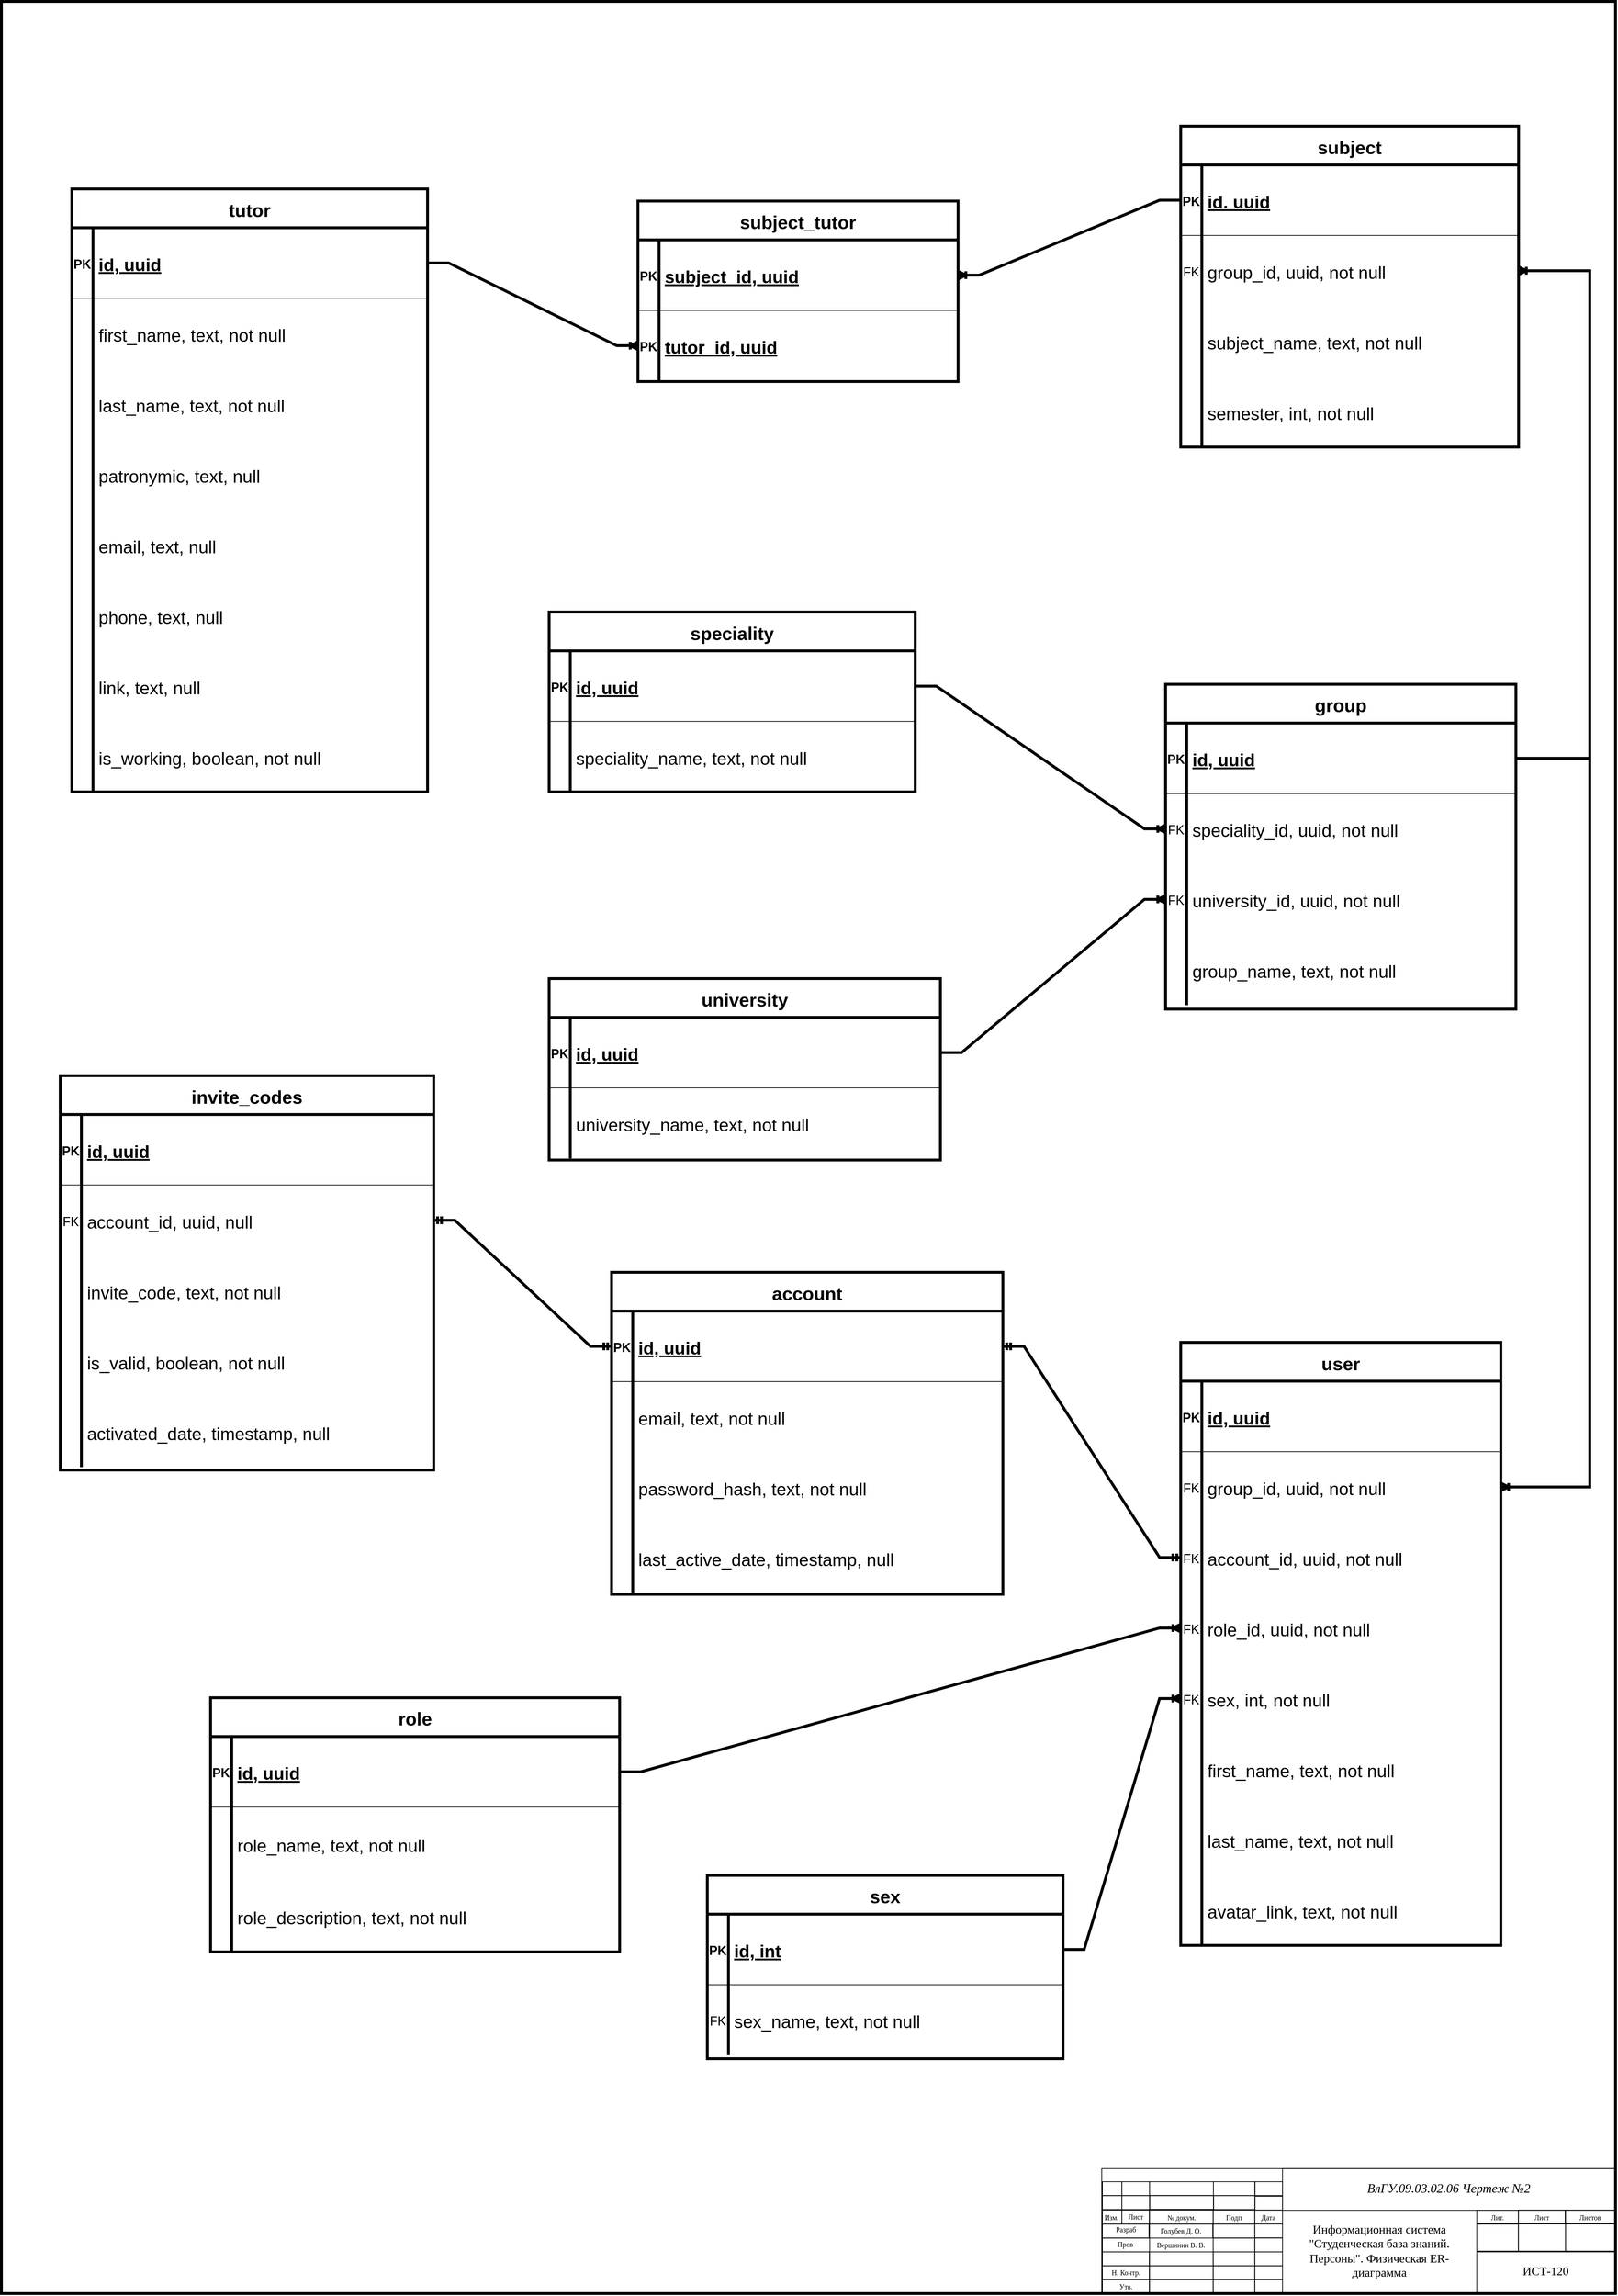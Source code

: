 <mxfile version="18.0.2" type="github">
  <diagram id="R2lEEEUBdFMjLlhIrx00" name="Page-1">
    <mxGraphModel dx="989" dy="530" grid="1" gridSize="3.937" guides="1" tooltips="1" connect="1" arrows="1" fold="1" page="1" pageScale="1" pageWidth="2339" pageHeight="3300" math="0" shadow="0" extFonts="Permanent Marker^https://fonts.googleapis.com/css?family=Permanent+Marker">
      <root>
        <mxCell id="0" />
        <mxCell id="1" parent="0" />
        <mxCell id="bOlvTl43doBLw3R69mOg-1" value="" style="rounded=0;whiteSpace=wrap;html=1;fillColor=none;strokeWidth=4;" parent="1" vertex="1">
          <mxGeometry x="30.01" y="20.03" width="2290" height="3250" as="geometry" />
        </mxCell>
        <mxCell id="bOlvTl43doBLw3R69mOg-2" value="" style="rounded=0;whiteSpace=wrap;html=1;fillColor=none;" parent="1" vertex="1">
          <mxGeometry x="1591.11" y="3092.86" width="728.35" height="177.165" as="geometry" />
        </mxCell>
        <mxCell id="UN5E2BRM_m0n_mUQd9ct-3" value="" style="rounded=0;whiteSpace=wrap;html=1;fillColor=none;" parent="1" vertex="1">
          <mxGeometry x="1592.01" y="3131.16" width="27.559" height="19.685" as="geometry" />
        </mxCell>
        <mxCell id="UN5E2BRM_m0n_mUQd9ct-4" value="" style="rounded=0;whiteSpace=wrap;html=1;fillColor=none;" parent="1" vertex="1">
          <mxGeometry x="1592.0" y="3151.67" width="27.559" height="19.685" as="geometry" />
        </mxCell>
        <mxCell id="UN5E2BRM_m0n_mUQd9ct-5" value="" style="rounded=0;whiteSpace=wrap;html=1;fillColor=none;" parent="1" vertex="1">
          <mxGeometry x="1592.01" y="3111.47" width="27.559" height="19.685" as="geometry" />
        </mxCell>
        <mxCell id="UN5E2BRM_m0n_mUQd9ct-9" value="" style="rounded=0;whiteSpace=wrap;html=1;fillColor=none;" parent="1" vertex="1">
          <mxGeometry x="1619.57" y="3131.16" width="39.37" height="19.685" as="geometry" />
        </mxCell>
        <mxCell id="UN5E2BRM_m0n_mUQd9ct-10" value="" style="rounded=0;whiteSpace=wrap;html=1;fillColor=none;" parent="1" vertex="1">
          <mxGeometry x="1619.56" y="3151.67" width="39.37" height="19.685" as="geometry" />
        </mxCell>
        <mxCell id="UN5E2BRM_m0n_mUQd9ct-11" value="" style="rounded=0;whiteSpace=wrap;html=1;fillColor=none;" parent="1" vertex="1">
          <mxGeometry x="1619.57" y="3111.47" width="39.37" height="19.685" as="geometry" />
        </mxCell>
        <mxCell id="UN5E2BRM_m0n_mUQd9ct-14" value="" style="rounded=0;whiteSpace=wrap;html=1;fillColor=none;" parent="1" vertex="1">
          <mxGeometry x="1658.94" y="3131.16" width="90.551" height="19.685" as="geometry" />
        </mxCell>
        <mxCell id="UN5E2BRM_m0n_mUQd9ct-15" value="" style="rounded=0;whiteSpace=wrap;html=1;fillColor=none;" parent="1" vertex="1">
          <mxGeometry x="1659.28" y="3130.94" width="90.551" height="19.685" as="geometry" />
        </mxCell>
        <mxCell id="UN5E2BRM_m0n_mUQd9ct-16" value="" style="rounded=0;whiteSpace=wrap;html=1;fillColor=none;" parent="1" vertex="1">
          <mxGeometry x="1658.94" y="3111.47" width="90.551" height="19.685" as="geometry" />
        </mxCell>
        <mxCell id="UN5E2BRM_m0n_mUQd9ct-19" value="" style="rounded=0;whiteSpace=wrap;html=1;fillColor=none;" parent="1" vertex="1">
          <mxGeometry x="1749.49" y="3131.16" width="59.055" height="19.685" as="geometry" />
        </mxCell>
        <mxCell id="UN5E2BRM_m0n_mUQd9ct-20" value="" style="rounded=0;whiteSpace=wrap;html=1;fillColor=none;" parent="1" vertex="1">
          <mxGeometry x="1749.14" y="3151.67" width="59.055" height="19.685" as="geometry" />
        </mxCell>
        <mxCell id="UN5E2BRM_m0n_mUQd9ct-21" value="" style="rounded=0;whiteSpace=wrap;html=1;fillColor=none;" parent="1" vertex="1">
          <mxGeometry x="1749.49" y="3111.47" width="59.055" height="19.685" as="geometry" />
        </mxCell>
        <mxCell id="UN5E2BRM_m0n_mUQd9ct-24" value="" style="rounded=0;whiteSpace=wrap;html=1;fillColor=none;" parent="1" vertex="1">
          <mxGeometry x="1808.21" y="3132" width="39.37" height="19.685" as="geometry" />
        </mxCell>
        <mxCell id="UN5E2BRM_m0n_mUQd9ct-25" value="" style="rounded=0;whiteSpace=wrap;html=1;fillColor=none;" parent="1" vertex="1">
          <mxGeometry x="1808.2" y="3151.67" width="39.37" height="19.685" as="geometry" />
        </mxCell>
        <mxCell id="UN5E2BRM_m0n_mUQd9ct-26" value="" style="rounded=0;whiteSpace=wrap;html=1;fillColor=none;" parent="1" vertex="1">
          <mxGeometry x="1808.19" y="3111.47" width="39.37" height="19.685" as="geometry" />
        </mxCell>
        <mxCell id="UN5E2BRM_m0n_mUQd9ct-27" value="" style="rounded=0;whiteSpace=wrap;html=1;fillColor=none;" parent="1" vertex="1">
          <mxGeometry x="1847.56" y="3092.86" width="472.43" height="59.055" as="geometry" />
        </mxCell>
        <mxCell id="UN5E2BRM_m0n_mUQd9ct-28" value="Изм." style="text;html=1;strokeColor=none;fillColor=none;align=center;verticalAlign=middle;whiteSpace=wrap;rounded=0;fontFamily=Times New Roman;fontSize=10;" parent="1" vertex="1">
          <mxGeometry x="1591.11" y="3151.66" width="27.559" height="19.685" as="geometry" />
        </mxCell>
        <mxCell id="UN5E2BRM_m0n_mUQd9ct-29" value="Лист" style="text;html=1;strokeColor=none;fillColor=none;align=center;verticalAlign=middle;whiteSpace=wrap;rounded=0;fontFamily=Times New Roman;fontSize=10;" parent="1" vertex="1">
          <mxGeometry x="1619.91" y="3150.85" width="39.37" height="19.685" as="geometry" />
        </mxCell>
        <mxCell id="UN5E2BRM_m0n_mUQd9ct-30" value="№ докум." style="text;html=1;strokeColor=none;fillColor=none;align=center;verticalAlign=middle;whiteSpace=wrap;rounded=0;fontFamily=Times New Roman;fontSize=10;" parent="1" vertex="1">
          <mxGeometry x="1659.28" y="3151.66" width="90.551" height="19.68" as="geometry" />
        </mxCell>
        <mxCell id="UN5E2BRM_m0n_mUQd9ct-31" value="Подп" style="text;html=1;strokeColor=none;fillColor=none;align=center;verticalAlign=middle;whiteSpace=wrap;rounded=0;fontFamily=Times New Roman;fontSize=10;" parent="1" vertex="1">
          <mxGeometry x="1748.59" y="3151.93" width="59.055" height="19.68" as="geometry" />
        </mxCell>
        <mxCell id="UN5E2BRM_m0n_mUQd9ct-32" value="Дата" style="text;html=1;strokeColor=none;fillColor=none;align=center;verticalAlign=middle;whiteSpace=wrap;rounded=0;fontFamily=Times New Roman;fontSize=10;" parent="1" vertex="1">
          <mxGeometry x="1808.19" y="3151.93" width="39.37" height="19.685" as="geometry" />
        </mxCell>
        <mxCell id="UN5E2BRM_m0n_mUQd9ct-34" value="" style="rounded=0;whiteSpace=wrap;html=1;fillColor=none;" parent="1" vertex="1">
          <mxGeometry x="1592" y="3171.6" width="66.929" height="19.68" as="geometry" />
        </mxCell>
        <mxCell id="UN5E2BRM_m0n_mUQd9ct-35" value="" style="rounded=0;whiteSpace=wrap;html=1;fillColor=none;" parent="1" vertex="1">
          <mxGeometry x="1592" y="3191.28" width="66.929" height="19.68" as="geometry" />
        </mxCell>
        <mxCell id="UN5E2BRM_m0n_mUQd9ct-36" value="" style="rounded=0;whiteSpace=wrap;html=1;fillColor=none;" parent="1" vertex="1">
          <mxGeometry x="1592" y="3210.96" width="66.929" height="19.68" as="geometry" />
        </mxCell>
        <mxCell id="UN5E2BRM_m0n_mUQd9ct-37" value="" style="rounded=0;whiteSpace=wrap;html=1;fillColor=none;" parent="1" vertex="1">
          <mxGeometry x="1592" y="3230.64" width="66.929" height="19.68" as="geometry" />
        </mxCell>
        <mxCell id="UN5E2BRM_m0n_mUQd9ct-38" value="" style="rounded=0;whiteSpace=wrap;html=1;fillColor=none;" parent="1" vertex="1">
          <mxGeometry x="1592" y="3250.32" width="66.929" height="19.68" as="geometry" />
        </mxCell>
        <mxCell id="UN5E2BRM_m0n_mUQd9ct-39" value="" style="rounded=0;whiteSpace=wrap;html=1;fillColor=none;" parent="1" vertex="1">
          <mxGeometry x="1658.6" y="3151.67" width="90.551" height="19.68" as="geometry" />
        </mxCell>
        <mxCell id="UN5E2BRM_m0n_mUQd9ct-42" value="" style="rounded=0;whiteSpace=wrap;html=1;fillColor=none;" parent="1" vertex="1">
          <mxGeometry x="1658.59" y="3210.96" width="90.551" height="19.68" as="geometry" />
        </mxCell>
        <mxCell id="UN5E2BRM_m0n_mUQd9ct-43" value="" style="rounded=0;whiteSpace=wrap;html=1;fillColor=none;" parent="1" vertex="1">
          <mxGeometry x="1658.59" y="3230.64" width="90.551" height="19.68" as="geometry" />
        </mxCell>
        <mxCell id="UN5E2BRM_m0n_mUQd9ct-44" value="" style="rounded=0;whiteSpace=wrap;html=1;fillColor=none;" parent="1" vertex="1">
          <mxGeometry x="1658.59" y="3250.32" width="90.551" height="19.68" as="geometry" />
        </mxCell>
        <mxCell id="UN5E2BRM_m0n_mUQd9ct-45" value="" style="rounded=0;whiteSpace=wrap;html=1;fillColor=none;" parent="1" vertex="1">
          <mxGeometry x="1749.15" y="3171.61" width="59.055" height="19.68" as="geometry" />
        </mxCell>
        <mxCell id="UN5E2BRM_m0n_mUQd9ct-46" value="" style="rounded=0;whiteSpace=wrap;html=1;fillColor=none;" parent="1" vertex="1">
          <mxGeometry x="1749.14" y="3191.28" width="59.055" height="19.68" as="geometry" />
        </mxCell>
        <mxCell id="UN5E2BRM_m0n_mUQd9ct-48" value="" style="rounded=0;whiteSpace=wrap;html=1;fillColor=none;" parent="1" vertex="1">
          <mxGeometry x="1749.14" y="3210.96" width="59.055" height="19.68" as="geometry" />
        </mxCell>
        <mxCell id="UN5E2BRM_m0n_mUQd9ct-49" value="" style="rounded=0;whiteSpace=wrap;html=1;fillColor=none;" parent="1" vertex="1">
          <mxGeometry x="1749.14" y="3230.64" width="59.055" height="19.68" as="geometry" />
        </mxCell>
        <mxCell id="UN5E2BRM_m0n_mUQd9ct-50" value="" style="rounded=0;whiteSpace=wrap;html=1;fillColor=none;" parent="1" vertex="1">
          <mxGeometry x="1749.14" y="3250.32" width="59.055" height="19.68" as="geometry" />
        </mxCell>
        <mxCell id="UN5E2BRM_m0n_mUQd9ct-51" value="" style="rounded=0;whiteSpace=wrap;html=1;fillColor=none;" parent="1" vertex="1">
          <mxGeometry x="1808.19" y="3171.35" width="39.37" height="19.68" as="geometry" />
        </mxCell>
        <mxCell id="UN5E2BRM_m0n_mUQd9ct-52" value="" style="rounded=0;whiteSpace=wrap;html=1;fillColor=none;" parent="1" vertex="1">
          <mxGeometry x="1808.2" y="3191.28" width="39.37" height="19.68" as="geometry" />
        </mxCell>
        <mxCell id="UN5E2BRM_m0n_mUQd9ct-54" value="" style="rounded=0;whiteSpace=wrap;html=1;fillColor=none;" parent="1" vertex="1">
          <mxGeometry x="1808.2" y="3210.96" width="39.37" height="19.68" as="geometry" />
        </mxCell>
        <mxCell id="UN5E2BRM_m0n_mUQd9ct-55" value="" style="rounded=0;whiteSpace=wrap;html=1;fillColor=none;" parent="1" vertex="1">
          <mxGeometry x="1808.2" y="3230.64" width="39.37" height="19.68" as="geometry" />
        </mxCell>
        <mxCell id="UN5E2BRM_m0n_mUQd9ct-56" value="" style="rounded=0;whiteSpace=wrap;html=1;fillColor=none;" parent="1" vertex="1">
          <mxGeometry x="1808.2" y="3250.32" width="39.37" height="19.68" as="geometry" />
        </mxCell>
        <mxCell id="UN5E2BRM_m0n_mUQd9ct-58" value="" style="rounded=0;whiteSpace=wrap;html=1;fontFamily=Times New Roman;fontSize=10;fillColor=none;" parent="1" vertex="1">
          <mxGeometry x="2248.59" y="3151.68" width="70.866" height="19.685" as="geometry" />
        </mxCell>
        <mxCell id="UN5E2BRM_m0n_mUQd9ct-59" value="" style="rounded=0;whiteSpace=wrap;html=1;fontFamily=Times New Roman;fontSize=10;fillColor=none;" parent="1" vertex="1">
          <mxGeometry x="2249.14" y="3170.53" width="70.866" height="39.37" as="geometry" />
        </mxCell>
        <mxCell id="UN5E2BRM_m0n_mUQd9ct-65" value="" style="rounded=0;whiteSpace=wrap;html=1;fontFamily=Times New Roman;fontSize=10;fillColor=none;" parent="1" vertex="1">
          <mxGeometry x="2182.23" y="3151.68" width="66.929" height="19.685" as="geometry" />
        </mxCell>
        <mxCell id="UN5E2BRM_m0n_mUQd9ct-66" value="" style="rounded=0;whiteSpace=wrap;html=1;fontFamily=Times New Roman;fontSize=10;fillColor=none;" parent="1" vertex="1">
          <mxGeometry x="2182.21" y="3170.53" width="66.929" height="39.37" as="geometry" />
        </mxCell>
        <mxCell id="UN5E2BRM_m0n_mUQd9ct-68" value="" style="rounded=0;whiteSpace=wrap;html=1;fontFamily=Times New Roman;fontSize=10;fillColor=none;" parent="1" vertex="1">
          <mxGeometry x="2123.18" y="3151.92" width="59.055" height="19.685" as="geometry" />
        </mxCell>
        <mxCell id="UN5E2BRM_m0n_mUQd9ct-69" value="" style="rounded=0;whiteSpace=wrap;html=1;fontFamily=Times New Roman;fontSize=10;fillColor=none;" parent="1" vertex="1">
          <mxGeometry x="2123.16" y="3170.53" width="59.05" height="39.37" as="geometry" />
        </mxCell>
        <mxCell id="UN5E2BRM_m0n_mUQd9ct-71" value="" style="rounded=0;whiteSpace=wrap;html=1;fontFamily=Times New Roman;fontSize=10;fillColor=none;" parent="1" vertex="1">
          <mxGeometry x="2123.14" y="3210.97" width="196.85" height="59.055" as="geometry" />
        </mxCell>
        <mxCell id="UN5E2BRM_m0n_mUQd9ct-72" value="Разраб" style="text;html=1;strokeColor=none;fillColor=none;align=center;verticalAlign=middle;whiteSpace=wrap;rounded=0;fontFamily=Times New Roman;fontSize=10;" parent="1" vertex="1">
          <mxGeometry x="1592.35" y="3169.47" width="66.929" height="19.68" as="geometry" />
        </mxCell>
        <mxCell id="UN5E2BRM_m0n_mUQd9ct-73" value="Пров" style="text;html=1;strokeColor=none;fillColor=none;align=center;verticalAlign=middle;whiteSpace=wrap;rounded=0;fontFamily=Times New Roman;fontSize=10;" parent="1" vertex="1">
          <mxGeometry x="1591.107" y="3190.217" width="66.929" height="19.68" as="geometry" />
        </mxCell>
        <mxCell id="UN5E2BRM_m0n_mUQd9ct-75" value="Н. Контр." style="text;html=1;strokeColor=none;fillColor=none;align=center;verticalAlign=middle;whiteSpace=wrap;rounded=0;fontFamily=Times New Roman;fontSize=10;" parent="1" vertex="1">
          <mxGeometry x="1592.001" y="3230.641" width="66.929" height="19.68" as="geometry" />
        </mxCell>
        <mxCell id="UN5E2BRM_m0n_mUQd9ct-76" value="Утв." style="text;html=1;strokeColor=none;fillColor=none;align=center;verticalAlign=middle;whiteSpace=wrap;rounded=0;fontFamily=Times New Roman;fontSize=10;" parent="1" vertex="1">
          <mxGeometry x="1592.008" y="3250.348" width="66.929" height="19.68" as="geometry" />
        </mxCell>
        <mxCell id="UN5E2BRM_m0n_mUQd9ct-77" value="Лит." style="text;html=1;strokeColor=none;fillColor=none;align=center;verticalAlign=middle;whiteSpace=wrap;rounded=0;fontFamily=Times New Roman;fontSize=10;" parent="1" vertex="1">
          <mxGeometry x="2123.18" y="3151.93" width="59.055" height="19.68" as="geometry" />
        </mxCell>
        <mxCell id="UN5E2BRM_m0n_mUQd9ct-78" value="Лист" style="text;html=1;strokeColor=none;fillColor=none;align=center;verticalAlign=middle;whiteSpace=wrap;rounded=0;fontFamily=Times New Roman;fontSize=10;" parent="1" vertex="1">
          <mxGeometry x="2182.232" y="3151.682" width="66.929" height="19.68" as="geometry" />
        </mxCell>
        <mxCell id="UN5E2BRM_m0n_mUQd9ct-79" value="Листов" style="text;html=1;strokeColor=none;fillColor=none;align=center;verticalAlign=middle;whiteSpace=wrap;rounded=0;fontFamily=Times New Roman;fontSize=10;" parent="1" vertex="1">
          <mxGeometry x="2249.16" y="3151.68" width="69.75" height="19.68" as="geometry" />
        </mxCell>
        <mxCell id="UN5E2BRM_m0n_mUQd9ct-80" value="" style="rounded=0;whiteSpace=wrap;html=1;fillColor=none;" parent="1" vertex="1">
          <mxGeometry x="1658.04" y="3171.61" width="90.551" height="19.685" as="geometry" />
        </mxCell>
        <mxCell id="UN5E2BRM_m0n_mUQd9ct-81" value="Вершинин В. В." style="text;html=1;strokeColor=none;fillColor=none;align=center;verticalAlign=middle;whiteSpace=wrap;rounded=0;fontFamily=Times New Roman;fontSize=10;" parent="1" vertex="1">
          <mxGeometry x="1659.28" y="3191.03" width="88.74" height="19.68" as="geometry" />
        </mxCell>
        <mxCell id="UN5E2BRM_m0n_mUQd9ct-82" value="Голубев Д. О." style="text;html=1;strokeColor=none;fillColor=none;align=center;verticalAlign=middle;whiteSpace=wrap;rounded=0;fontFamily=Times New Roman;fontSize=10;" parent="1" vertex="1">
          <mxGeometry x="1658.597" y="3171.337" width="88.74" height="19.68" as="geometry" />
        </mxCell>
        <mxCell id="UN5E2BRM_m0n_mUQd9ct-83" value="&lt;p class=&quot;MsoNormal&quot; align=&quot;center&quot;&gt;&lt;i&gt;&lt;span style=&quot;font-size: 18px&quot;&gt;ВлГУ.09.03.02.06 Чертеж №2&lt;/span&gt;&lt;/i&gt;&lt;/p&gt;" style="text;html=1;strokeColor=none;fillColor=none;align=center;verticalAlign=middle;whiteSpace=wrap;rounded=0;fontFamily=Times New Roman;fontSize=10;" parent="1" vertex="1">
          <mxGeometry x="1847.56" y="3092.86" width="471.33" height="56.74" as="geometry" />
        </mxCell>
        <mxCell id="UN5E2BRM_m0n_mUQd9ct-84" value="&lt;font style=&quot;font-size: 17px&quot;&gt;ИСТ-120&lt;/font&gt;" style="text;html=1;strokeColor=none;fillColor=none;align=center;verticalAlign=middle;whiteSpace=wrap;rounded=0;fontFamily=Times New Roman;fontSize=10;" parent="1" vertex="1">
          <mxGeometry x="2123.18" y="3209.9" width="195.71" height="57.81" as="geometry" />
        </mxCell>
        <mxCell id="UN5E2BRM_m0n_mUQd9ct-85" value="&lt;font style=&quot;font-size: 17px&quot;&gt;Информационная система &quot;Студенческая база знаний. Персоны&quot;. Физическая ER-диаграмма&lt;br&gt;&lt;/font&gt;" style="text;html=1;strokeColor=none;fillColor=none;align=center;verticalAlign=middle;whiteSpace=wrap;rounded=0;fontFamily=Times New Roman;fontSize=10;" parent="1" vertex="1">
          <mxGeometry x="1847.58" y="3151.93" width="274.46" height="116.09" as="geometry" />
        </mxCell>
        <mxCell id="xkobcFin9VNGDIBJeJWe-156" value="group" style="shape=table;startSize=55;container=1;collapsible=1;childLayout=tableLayout;fixedRows=1;rowLines=0;fontStyle=1;align=center;resizeLast=1;fontSize=26;comic=0;strokeWidth=4;" parent="1" vertex="1">
          <mxGeometry x="1681.66" y="988.19" width="497.08" height="460.63" as="geometry" />
        </mxCell>
        <mxCell id="xkobcFin9VNGDIBJeJWe-157" value="" style="shape=tableRow;horizontal=0;startSize=0;swimlaneHead=0;swimlaneBody=0;fillColor=none;collapsible=0;dropTarget=0;points=[[0,0.5],[1,0.5]];portConstraint=eastwest;top=0;left=0;right=0;bottom=1;" parent="xkobcFin9VNGDIBJeJWe-156" vertex="1">
          <mxGeometry y="55" width="497.08" height="100" as="geometry" />
        </mxCell>
        <mxCell id="xkobcFin9VNGDIBJeJWe-158" value="PK" style="shape=partialRectangle;connectable=0;fillColor=none;top=0;left=0;bottom=0;right=0;fontStyle=1;overflow=hidden;fontSize=18;" parent="xkobcFin9VNGDIBJeJWe-157" vertex="1">
          <mxGeometry width="30" height="100" as="geometry">
            <mxRectangle width="30" height="100" as="alternateBounds" />
          </mxGeometry>
        </mxCell>
        <mxCell id="xkobcFin9VNGDIBJeJWe-159" value="id, uuid" style="shape=partialRectangle;connectable=0;fillColor=none;top=0;left=0;bottom=0;right=0;align=left;spacingLeft=6;fontStyle=5;overflow=hidden;fontSize=25;" parent="xkobcFin9VNGDIBJeJWe-157" vertex="1">
          <mxGeometry x="30" width="467.08" height="100" as="geometry">
            <mxRectangle width="467.08" height="100" as="alternateBounds" />
          </mxGeometry>
        </mxCell>
        <mxCell id="xkobcFin9VNGDIBJeJWe-160" value="" style="shape=tableRow;horizontal=0;startSize=0;swimlaneHead=0;swimlaneBody=0;fillColor=none;collapsible=0;dropTarget=0;points=[[0,0.5],[1,0.5]];portConstraint=eastwest;top=0;left=0;right=0;bottom=0;" parent="xkobcFin9VNGDIBJeJWe-156" vertex="1">
          <mxGeometry y="155" width="497.08" height="100" as="geometry" />
        </mxCell>
        <mxCell id="xkobcFin9VNGDIBJeJWe-161" value="FK" style="shape=partialRectangle;connectable=0;fillColor=none;top=0;left=0;bottom=0;right=0;fontStyle=0;overflow=hidden;fontSize=18;" parent="xkobcFin9VNGDIBJeJWe-160" vertex="1">
          <mxGeometry width="30" height="100" as="geometry">
            <mxRectangle width="30" height="100" as="alternateBounds" />
          </mxGeometry>
        </mxCell>
        <mxCell id="xkobcFin9VNGDIBJeJWe-162" value="speciality_id, uuid, not null" style="shape=partialRectangle;connectable=0;fillColor=none;top=0;left=0;bottom=0;right=0;align=left;spacingLeft=6;fontStyle=0;overflow=hidden;fontSize=25;" parent="xkobcFin9VNGDIBJeJWe-160" vertex="1">
          <mxGeometry x="30" width="467.08" height="100" as="geometry">
            <mxRectangle width="467.08" height="100" as="alternateBounds" />
          </mxGeometry>
        </mxCell>
        <mxCell id="xkobcFin9VNGDIBJeJWe-163" value="" style="shape=tableRow;horizontal=0;startSize=0;swimlaneHead=0;swimlaneBody=0;fillColor=none;collapsible=0;dropTarget=0;points=[[0,0.5],[1,0.5]];portConstraint=eastwest;top=0;left=0;right=0;bottom=0;" parent="xkobcFin9VNGDIBJeJWe-156" vertex="1">
          <mxGeometry y="255" width="497.08" height="100" as="geometry" />
        </mxCell>
        <mxCell id="xkobcFin9VNGDIBJeJWe-164" value="FK" style="shape=partialRectangle;connectable=0;fillColor=none;top=0;left=0;bottom=0;right=0;editable=1;overflow=hidden;fontSize=18;" parent="xkobcFin9VNGDIBJeJWe-163" vertex="1">
          <mxGeometry width="30" height="100" as="geometry">
            <mxRectangle width="30" height="100" as="alternateBounds" />
          </mxGeometry>
        </mxCell>
        <mxCell id="xkobcFin9VNGDIBJeJWe-165" value="university_id, uuid, not null" style="shape=partialRectangle;connectable=0;fillColor=none;top=0;left=0;bottom=0;right=0;align=left;spacingLeft=6;overflow=hidden;fontSize=25;" parent="xkobcFin9VNGDIBJeJWe-163" vertex="1">
          <mxGeometry x="30" width="467.08" height="100" as="geometry">
            <mxRectangle width="467.08" height="100" as="alternateBounds" />
          </mxGeometry>
        </mxCell>
        <mxCell id="xkobcFin9VNGDIBJeJWe-166" value="" style="shape=tableRow;horizontal=0;startSize=0;swimlaneHead=0;swimlaneBody=0;fillColor=none;collapsible=0;dropTarget=0;points=[[0,0.5],[1,0.5]];portConstraint=eastwest;top=0;left=0;right=0;bottom=0;" parent="xkobcFin9VNGDIBJeJWe-156" vertex="1">
          <mxGeometry y="355" width="497.08" height="100" as="geometry" />
        </mxCell>
        <mxCell id="xkobcFin9VNGDIBJeJWe-167" value="" style="shape=partialRectangle;connectable=0;fillColor=none;top=0;left=0;bottom=0;right=0;editable=1;overflow=hidden;" parent="xkobcFin9VNGDIBJeJWe-166" vertex="1">
          <mxGeometry width="30" height="100" as="geometry">
            <mxRectangle width="30" height="100" as="alternateBounds" />
          </mxGeometry>
        </mxCell>
        <mxCell id="xkobcFin9VNGDIBJeJWe-168" value="group_name, text, not null" style="shape=partialRectangle;connectable=0;fillColor=none;top=0;left=0;bottom=0;right=0;align=left;spacingLeft=6;overflow=hidden;fontSize=25;" parent="xkobcFin9VNGDIBJeJWe-166" vertex="1">
          <mxGeometry x="30" width="467.08" height="100" as="geometry">
            <mxRectangle width="467.08" height="100" as="alternateBounds" />
          </mxGeometry>
        </mxCell>
        <mxCell id="xkobcFin9VNGDIBJeJWe-169" value="" style="edgeStyle=entityRelationEdgeStyle;fontSize=12;html=1;endArrow=ERoneToMany;rounded=0;exitX=1;exitY=0.5;exitDx=0;exitDy=0;entryX=0;entryY=0.5;entryDx=0;entryDy=0;strokeWidth=4;" parent="1" source="xkobcFin9VNGDIBJeJWe-287" target="xkobcFin9VNGDIBJeJWe-160" edge="1">
          <mxGeometry width="100" height="100" relative="1" as="geometry">
            <mxPoint x="4302.069" y="4792.646" as="sourcePoint" />
            <mxPoint x="1677.877" y="1227.033" as="targetPoint" />
          </mxGeometry>
        </mxCell>
        <mxCell id="xkobcFin9VNGDIBJeJWe-170" value="subject" style="shape=table;startSize=55;container=1;collapsible=1;childLayout=tableLayout;fixedRows=1;rowLines=0;fontStyle=1;align=center;resizeLast=1;fontSize=26;comic=0;strokeWidth=4;" parent="1" vertex="1">
          <mxGeometry x="1703.11" y="196.85" width="479.42" height="455" as="geometry" />
        </mxCell>
        <mxCell id="xkobcFin9VNGDIBJeJWe-171" value="" style="shape=tableRow;horizontal=0;startSize=0;swimlaneHead=0;swimlaneBody=0;fillColor=none;collapsible=0;dropTarget=0;points=[[0,0.5],[1,0.5]];portConstraint=eastwest;top=0;left=0;right=0;bottom=1;" parent="xkobcFin9VNGDIBJeJWe-170" vertex="1">
          <mxGeometry y="55" width="479.42" height="100" as="geometry" />
        </mxCell>
        <mxCell id="xkobcFin9VNGDIBJeJWe-172" value="PK" style="shape=partialRectangle;connectable=0;fillColor=none;top=0;left=0;bottom=0;right=0;fontStyle=1;overflow=hidden;fontSize=18;" parent="xkobcFin9VNGDIBJeJWe-171" vertex="1">
          <mxGeometry width="30" height="100" as="geometry">
            <mxRectangle width="30" height="100" as="alternateBounds" />
          </mxGeometry>
        </mxCell>
        <mxCell id="xkobcFin9VNGDIBJeJWe-173" value="id. uuid" style="shape=partialRectangle;connectable=0;fillColor=none;top=0;left=0;bottom=0;right=0;align=left;spacingLeft=6;fontStyle=5;overflow=hidden;fontSize=25;" parent="xkobcFin9VNGDIBJeJWe-171" vertex="1">
          <mxGeometry x="30" width="449.42" height="100" as="geometry">
            <mxRectangle width="449.42" height="100" as="alternateBounds" />
          </mxGeometry>
        </mxCell>
        <mxCell id="xkobcFin9VNGDIBJeJWe-174" value="" style="shape=tableRow;horizontal=0;startSize=0;swimlaneHead=0;swimlaneBody=0;fillColor=none;collapsible=0;dropTarget=0;points=[[0,0.5],[1,0.5]];portConstraint=eastwest;top=0;left=0;right=0;bottom=0;" parent="xkobcFin9VNGDIBJeJWe-170" vertex="1">
          <mxGeometry y="155" width="479.42" height="100" as="geometry" />
        </mxCell>
        <mxCell id="xkobcFin9VNGDIBJeJWe-175" value="FK" style="shape=partialRectangle;connectable=0;fillColor=none;top=0;left=0;bottom=0;right=0;fontStyle=0;overflow=hidden;fontSize=18;" parent="xkobcFin9VNGDIBJeJWe-174" vertex="1">
          <mxGeometry width="30" height="100" as="geometry">
            <mxRectangle width="30" height="100" as="alternateBounds" />
          </mxGeometry>
        </mxCell>
        <mxCell id="xkobcFin9VNGDIBJeJWe-176" value="group_id, uuid, not null" style="shape=partialRectangle;connectable=0;fillColor=none;top=0;left=0;bottom=0;right=0;align=left;spacingLeft=6;fontStyle=0;overflow=hidden;fontSize=25;" parent="xkobcFin9VNGDIBJeJWe-174" vertex="1">
          <mxGeometry x="30" width="449.42" height="100" as="geometry">
            <mxRectangle width="449.42" height="100" as="alternateBounds" />
          </mxGeometry>
        </mxCell>
        <mxCell id="xkobcFin9VNGDIBJeJWe-177" value="" style="shape=tableRow;horizontal=0;startSize=0;swimlaneHead=0;swimlaneBody=0;fillColor=none;collapsible=0;dropTarget=0;points=[[0,0.5],[1,0.5]];portConstraint=eastwest;top=0;left=0;right=0;bottom=0;" parent="xkobcFin9VNGDIBJeJWe-170" vertex="1">
          <mxGeometry y="255" width="479.42" height="100" as="geometry" />
        </mxCell>
        <mxCell id="xkobcFin9VNGDIBJeJWe-178" value="" style="shape=partialRectangle;connectable=0;fillColor=none;top=0;left=0;bottom=0;right=0;editable=1;overflow=hidden;" parent="xkobcFin9VNGDIBJeJWe-177" vertex="1">
          <mxGeometry width="30" height="100" as="geometry">
            <mxRectangle width="30" height="100" as="alternateBounds" />
          </mxGeometry>
        </mxCell>
        <mxCell id="xkobcFin9VNGDIBJeJWe-179" value="subject_name, text, not null" style="shape=partialRectangle;connectable=0;fillColor=none;top=0;left=0;bottom=0;right=0;align=left;spacingLeft=6;overflow=hidden;fontSize=25;" parent="xkobcFin9VNGDIBJeJWe-177" vertex="1">
          <mxGeometry x="30" width="449.42" height="100" as="geometry">
            <mxRectangle width="449.42" height="100" as="alternateBounds" />
          </mxGeometry>
        </mxCell>
        <mxCell id="xkobcFin9VNGDIBJeJWe-180" value="" style="shape=tableRow;horizontal=0;startSize=0;swimlaneHead=0;swimlaneBody=0;fillColor=none;collapsible=0;dropTarget=0;points=[[0,0.5],[1,0.5]];portConstraint=eastwest;top=0;left=0;right=0;bottom=0;" parent="xkobcFin9VNGDIBJeJWe-170" vertex="1">
          <mxGeometry y="355" width="479.42" height="100" as="geometry" />
        </mxCell>
        <mxCell id="xkobcFin9VNGDIBJeJWe-181" value="" style="shape=partialRectangle;connectable=0;fillColor=none;top=0;left=0;bottom=0;right=0;editable=1;overflow=hidden;" parent="xkobcFin9VNGDIBJeJWe-180" vertex="1">
          <mxGeometry width="30" height="100" as="geometry">
            <mxRectangle width="30" height="100" as="alternateBounds" />
          </mxGeometry>
        </mxCell>
        <mxCell id="xkobcFin9VNGDIBJeJWe-182" value="semester, int, not null" style="shape=partialRectangle;connectable=0;fillColor=none;top=0;left=0;bottom=0;right=0;align=left;spacingLeft=6;overflow=hidden;fontSize=25;" parent="xkobcFin9VNGDIBJeJWe-180" vertex="1">
          <mxGeometry x="30" width="449.42" height="100" as="geometry">
            <mxRectangle width="449.42" height="100" as="alternateBounds" />
          </mxGeometry>
        </mxCell>
        <mxCell id="xkobcFin9VNGDIBJeJWe-183" value="" style="edgeStyle=elbowEdgeStyle;fontSize=12;html=1;endArrow=ERoneToMany;rounded=0;entryX=1;entryY=0.5;entryDx=0;entryDy=0;exitX=1;exitY=0.5;exitDx=0;exitDy=0;strokeWidth=4;" parent="1" source="xkobcFin9VNGDIBJeJWe-157" target="xkobcFin9VNGDIBJeJWe-174" edge="1">
          <mxGeometry width="100" height="100" relative="1" as="geometry">
            <mxPoint x="4950.547" y="2950.572" as="sourcePoint" />
            <mxPoint x="5202.873" y="2609.365" as="targetPoint" />
            <Array as="points">
              <mxPoint x="2283.46" y="715.223" />
            </Array>
          </mxGeometry>
        </mxCell>
        <mxCell id="xkobcFin9VNGDIBJeJWe-184" value="tutor" style="shape=table;startSize=55;container=1;collapsible=1;childLayout=tableLayout;fixedRows=1;rowLines=0;fontStyle=1;align=center;resizeLast=1;fontSize=26;comic=0;strokeWidth=4;" parent="1" vertex="1">
          <mxGeometry x="129.92" y="285.82" width="504.65" height="855" as="geometry" />
        </mxCell>
        <mxCell id="xkobcFin9VNGDIBJeJWe-185" value="" style="shape=tableRow;horizontal=0;startSize=0;swimlaneHead=0;swimlaneBody=0;fillColor=none;collapsible=0;dropTarget=0;points=[[0,0.5],[1,0.5]];portConstraint=eastwest;top=0;left=0;right=0;bottom=1;" parent="xkobcFin9VNGDIBJeJWe-184" vertex="1">
          <mxGeometry y="55" width="504.65" height="100" as="geometry" />
        </mxCell>
        <mxCell id="xkobcFin9VNGDIBJeJWe-186" value="PK" style="shape=partialRectangle;connectable=0;fillColor=none;top=0;left=0;bottom=0;right=0;fontStyle=1;overflow=hidden;fontSize=18;" parent="xkobcFin9VNGDIBJeJWe-185" vertex="1">
          <mxGeometry width="30" height="100" as="geometry">
            <mxRectangle width="30" height="100" as="alternateBounds" />
          </mxGeometry>
        </mxCell>
        <mxCell id="xkobcFin9VNGDIBJeJWe-187" value="id, uuid" style="shape=partialRectangle;connectable=0;fillColor=none;top=0;left=0;bottom=0;right=0;align=left;spacingLeft=6;fontStyle=5;overflow=hidden;fontSize=25;" parent="xkobcFin9VNGDIBJeJWe-185" vertex="1">
          <mxGeometry x="30" width="474.65" height="100" as="geometry">
            <mxRectangle width="474.65" height="100" as="alternateBounds" />
          </mxGeometry>
        </mxCell>
        <mxCell id="xkobcFin9VNGDIBJeJWe-188" value="" style="shape=tableRow;horizontal=0;startSize=0;swimlaneHead=0;swimlaneBody=0;fillColor=none;collapsible=0;dropTarget=0;points=[[0,0.5],[1,0.5]];portConstraint=eastwest;top=0;left=0;right=0;bottom=0;" parent="xkobcFin9VNGDIBJeJWe-184" vertex="1">
          <mxGeometry y="155" width="504.65" height="100" as="geometry" />
        </mxCell>
        <mxCell id="xkobcFin9VNGDIBJeJWe-189" value="" style="shape=partialRectangle;connectable=0;fillColor=none;top=0;left=0;bottom=0;right=0;editable=1;overflow=hidden;" parent="xkobcFin9VNGDIBJeJWe-188" vertex="1">
          <mxGeometry width="30" height="100" as="geometry">
            <mxRectangle width="30" height="100" as="alternateBounds" />
          </mxGeometry>
        </mxCell>
        <mxCell id="xkobcFin9VNGDIBJeJWe-190" value="first_name, text, not null" style="shape=partialRectangle;connectable=0;fillColor=none;top=0;left=0;bottom=0;right=0;align=left;spacingLeft=6;overflow=hidden;fontSize=25;" parent="xkobcFin9VNGDIBJeJWe-188" vertex="1">
          <mxGeometry x="30" width="474.65" height="100" as="geometry">
            <mxRectangle width="474.65" height="100" as="alternateBounds" />
          </mxGeometry>
        </mxCell>
        <mxCell id="xkobcFin9VNGDIBJeJWe-191" value="" style="shape=tableRow;horizontal=0;startSize=0;swimlaneHead=0;swimlaneBody=0;fillColor=none;collapsible=0;dropTarget=0;points=[[0,0.5],[1,0.5]];portConstraint=eastwest;top=0;left=0;right=0;bottom=0;" parent="xkobcFin9VNGDIBJeJWe-184" vertex="1">
          <mxGeometry y="255" width="504.65" height="100" as="geometry" />
        </mxCell>
        <mxCell id="xkobcFin9VNGDIBJeJWe-192" value="" style="shape=partialRectangle;connectable=0;fillColor=none;top=0;left=0;bottom=0;right=0;editable=1;overflow=hidden;" parent="xkobcFin9VNGDIBJeJWe-191" vertex="1">
          <mxGeometry width="30" height="100" as="geometry">
            <mxRectangle width="30" height="100" as="alternateBounds" />
          </mxGeometry>
        </mxCell>
        <mxCell id="xkobcFin9VNGDIBJeJWe-193" value="last_name, text, not null" style="shape=partialRectangle;connectable=0;fillColor=none;top=0;left=0;bottom=0;right=0;align=left;spacingLeft=6;overflow=hidden;fontSize=25;" parent="xkobcFin9VNGDIBJeJWe-191" vertex="1">
          <mxGeometry x="30" width="474.65" height="100" as="geometry">
            <mxRectangle width="474.65" height="100" as="alternateBounds" />
          </mxGeometry>
        </mxCell>
        <mxCell id="xkobcFin9VNGDIBJeJWe-194" value="" style="shape=tableRow;horizontal=0;startSize=0;swimlaneHead=0;swimlaneBody=0;fillColor=none;collapsible=0;dropTarget=0;points=[[0,0.5],[1,0.5]];portConstraint=eastwest;top=0;left=0;right=0;bottom=0;" parent="xkobcFin9VNGDIBJeJWe-184" vertex="1">
          <mxGeometry y="355" width="504.65" height="100" as="geometry" />
        </mxCell>
        <mxCell id="xkobcFin9VNGDIBJeJWe-195" value="" style="shape=partialRectangle;connectable=0;fillColor=none;top=0;left=0;bottom=0;right=0;editable=1;overflow=hidden;" parent="xkobcFin9VNGDIBJeJWe-194" vertex="1">
          <mxGeometry width="30" height="100" as="geometry">
            <mxRectangle width="30" height="100" as="alternateBounds" />
          </mxGeometry>
        </mxCell>
        <mxCell id="xkobcFin9VNGDIBJeJWe-196" value="patronymic, text, null" style="shape=partialRectangle;connectable=0;fillColor=none;top=0;left=0;bottom=0;right=0;align=left;spacingLeft=6;overflow=hidden;fontSize=25;" parent="xkobcFin9VNGDIBJeJWe-194" vertex="1">
          <mxGeometry x="30" width="474.65" height="100" as="geometry">
            <mxRectangle width="474.65" height="100" as="alternateBounds" />
          </mxGeometry>
        </mxCell>
        <mxCell id="xkobcFin9VNGDIBJeJWe-197" value="" style="shape=tableRow;horizontal=0;startSize=0;swimlaneHead=0;swimlaneBody=0;fillColor=none;collapsible=0;dropTarget=0;points=[[0,0.5],[1,0.5]];portConstraint=eastwest;top=0;left=0;right=0;bottom=0;" parent="xkobcFin9VNGDIBJeJWe-184" vertex="1">
          <mxGeometry y="455" width="504.65" height="100" as="geometry" />
        </mxCell>
        <mxCell id="xkobcFin9VNGDIBJeJWe-198" value="" style="shape=partialRectangle;connectable=0;fillColor=none;top=0;left=0;bottom=0;right=0;editable=1;overflow=hidden;" parent="xkobcFin9VNGDIBJeJWe-197" vertex="1">
          <mxGeometry width="30" height="100" as="geometry">
            <mxRectangle width="30" height="100" as="alternateBounds" />
          </mxGeometry>
        </mxCell>
        <mxCell id="xkobcFin9VNGDIBJeJWe-199" value="email, text, null" style="shape=partialRectangle;connectable=0;fillColor=none;top=0;left=0;bottom=0;right=0;align=left;spacingLeft=6;overflow=hidden;fontSize=25;" parent="xkobcFin9VNGDIBJeJWe-197" vertex="1">
          <mxGeometry x="30" width="474.65" height="100" as="geometry">
            <mxRectangle width="474.65" height="100" as="alternateBounds" />
          </mxGeometry>
        </mxCell>
        <mxCell id="xkobcFin9VNGDIBJeJWe-200" value="" style="shape=tableRow;horizontal=0;startSize=0;swimlaneHead=0;swimlaneBody=0;fillColor=none;collapsible=0;dropTarget=0;points=[[0,0.5],[1,0.5]];portConstraint=eastwest;top=0;left=0;right=0;bottom=0;" parent="xkobcFin9VNGDIBJeJWe-184" vertex="1">
          <mxGeometry y="555" width="504.65" height="100" as="geometry" />
        </mxCell>
        <mxCell id="xkobcFin9VNGDIBJeJWe-201" value="" style="shape=partialRectangle;connectable=0;fillColor=none;top=0;left=0;bottom=0;right=0;editable=1;overflow=hidden;" parent="xkobcFin9VNGDIBJeJWe-200" vertex="1">
          <mxGeometry width="30" height="100" as="geometry">
            <mxRectangle width="30" height="100" as="alternateBounds" />
          </mxGeometry>
        </mxCell>
        <mxCell id="xkobcFin9VNGDIBJeJWe-202" value="phone, text, null" style="shape=partialRectangle;connectable=0;fillColor=none;top=0;left=0;bottom=0;right=0;align=left;spacingLeft=6;overflow=hidden;fontSize=25;" parent="xkobcFin9VNGDIBJeJWe-200" vertex="1">
          <mxGeometry x="30" width="474.65" height="100" as="geometry">
            <mxRectangle width="474.65" height="100" as="alternateBounds" />
          </mxGeometry>
        </mxCell>
        <mxCell id="xkobcFin9VNGDIBJeJWe-203" value="" style="shape=tableRow;horizontal=0;startSize=0;swimlaneHead=0;swimlaneBody=0;fillColor=none;collapsible=0;dropTarget=0;points=[[0,0.5],[1,0.5]];portConstraint=eastwest;top=0;left=0;right=0;bottom=0;" parent="xkobcFin9VNGDIBJeJWe-184" vertex="1">
          <mxGeometry y="655" width="504.65" height="100" as="geometry" />
        </mxCell>
        <mxCell id="xkobcFin9VNGDIBJeJWe-204" value="" style="shape=partialRectangle;connectable=0;fillColor=none;top=0;left=0;bottom=0;right=0;editable=1;overflow=hidden;" parent="xkobcFin9VNGDIBJeJWe-203" vertex="1">
          <mxGeometry width="30" height="100" as="geometry">
            <mxRectangle width="30" height="100" as="alternateBounds" />
          </mxGeometry>
        </mxCell>
        <mxCell id="xkobcFin9VNGDIBJeJWe-205" value="link, text, null" style="shape=partialRectangle;connectable=0;fillColor=none;top=0;left=0;bottom=0;right=0;align=left;spacingLeft=6;overflow=hidden;fontSize=25;" parent="xkobcFin9VNGDIBJeJWe-203" vertex="1">
          <mxGeometry x="30" width="474.65" height="100" as="geometry">
            <mxRectangle width="474.65" height="100" as="alternateBounds" />
          </mxGeometry>
        </mxCell>
        <mxCell id="xkobcFin9VNGDIBJeJWe-206" value="" style="shape=tableRow;horizontal=0;startSize=0;swimlaneHead=0;swimlaneBody=0;fillColor=none;collapsible=0;dropTarget=0;points=[[0,0.5],[1,0.5]];portConstraint=eastwest;top=0;left=0;right=0;bottom=0;" parent="xkobcFin9VNGDIBJeJWe-184" vertex="1">
          <mxGeometry y="755" width="504.65" height="100" as="geometry" />
        </mxCell>
        <mxCell id="xkobcFin9VNGDIBJeJWe-207" value="" style="shape=partialRectangle;connectable=0;fillColor=none;top=0;left=0;bottom=0;right=0;fontStyle=0;overflow=hidden;" parent="xkobcFin9VNGDIBJeJWe-206" vertex="1">
          <mxGeometry width="30" height="100" as="geometry">
            <mxRectangle width="30" height="100" as="alternateBounds" />
          </mxGeometry>
        </mxCell>
        <mxCell id="xkobcFin9VNGDIBJeJWe-208" value="is_working, boolean, not null" style="shape=partialRectangle;connectable=0;fillColor=none;top=0;left=0;bottom=0;right=0;align=left;spacingLeft=6;fontStyle=0;overflow=hidden;fontSize=25;" parent="xkobcFin9VNGDIBJeJWe-206" vertex="1">
          <mxGeometry x="30" width="474.65" height="100" as="geometry">
            <mxRectangle width="474.65" height="100" as="alternateBounds" />
          </mxGeometry>
        </mxCell>
        <mxCell id="xkobcFin9VNGDIBJeJWe-209" value="account" style="shape=table;startSize=55;container=1;collapsible=1;childLayout=tableLayout;fixedRows=1;rowLines=0;fontStyle=1;align=center;resizeLast=1;fontSize=26;comic=0;strokeWidth=4;" parent="1" vertex="1">
          <mxGeometry x="895.67" y="1821.98" width="555.12" height="456.69" as="geometry">
            <mxRectangle x="370" y="990" width="80" height="30" as="alternateBounds" />
          </mxGeometry>
        </mxCell>
        <mxCell id="xkobcFin9VNGDIBJeJWe-210" value="" style="shape=tableRow;horizontal=0;startSize=0;swimlaneHead=0;swimlaneBody=0;fillColor=none;collapsible=0;dropTarget=0;points=[[0,0.5],[1,0.5]];portConstraint=eastwest;top=0;left=0;right=0;bottom=1;" parent="xkobcFin9VNGDIBJeJWe-209" vertex="1">
          <mxGeometry y="55" width="555.12" height="100" as="geometry" />
        </mxCell>
        <mxCell id="xkobcFin9VNGDIBJeJWe-211" value="PK" style="shape=partialRectangle;connectable=0;fillColor=none;top=0;left=0;bottom=0;right=0;fontStyle=1;overflow=hidden;fontSize=18;" parent="xkobcFin9VNGDIBJeJWe-210" vertex="1">
          <mxGeometry width="30" height="100" as="geometry">
            <mxRectangle width="30" height="100" as="alternateBounds" />
          </mxGeometry>
        </mxCell>
        <mxCell id="xkobcFin9VNGDIBJeJWe-212" value="id, uuid" style="shape=partialRectangle;connectable=0;fillColor=none;top=0;left=0;bottom=0;right=0;align=left;spacingLeft=6;fontStyle=5;overflow=hidden;fontSize=25;" parent="xkobcFin9VNGDIBJeJWe-210" vertex="1">
          <mxGeometry x="30" width="525.12" height="100" as="geometry">
            <mxRectangle width="525.12" height="100" as="alternateBounds" />
          </mxGeometry>
        </mxCell>
        <mxCell id="xkobcFin9VNGDIBJeJWe-213" value="" style="shape=tableRow;horizontal=0;startSize=0;swimlaneHead=0;swimlaneBody=0;fillColor=none;collapsible=0;dropTarget=0;points=[[0,0.5],[1,0.5]];portConstraint=eastwest;top=0;left=0;right=0;bottom=0;" parent="xkobcFin9VNGDIBJeJWe-209" vertex="1">
          <mxGeometry y="155" width="555.12" height="100" as="geometry" />
        </mxCell>
        <mxCell id="xkobcFin9VNGDIBJeJWe-214" value="" style="shape=partialRectangle;connectable=0;fillColor=none;top=0;left=0;bottom=0;right=0;editable=1;overflow=hidden;" parent="xkobcFin9VNGDIBJeJWe-213" vertex="1">
          <mxGeometry width="30" height="100" as="geometry">
            <mxRectangle width="30" height="100" as="alternateBounds" />
          </mxGeometry>
        </mxCell>
        <mxCell id="xkobcFin9VNGDIBJeJWe-215" value="email, text, not null" style="shape=partialRectangle;connectable=0;fillColor=none;top=0;left=0;bottom=0;right=0;align=left;spacingLeft=6;overflow=hidden;fontSize=25;" parent="xkobcFin9VNGDIBJeJWe-213" vertex="1">
          <mxGeometry x="30" width="525.12" height="100" as="geometry">
            <mxRectangle width="525.12" height="100" as="alternateBounds" />
          </mxGeometry>
        </mxCell>
        <mxCell id="xkobcFin9VNGDIBJeJWe-216" value="" style="shape=tableRow;horizontal=0;startSize=0;swimlaneHead=0;swimlaneBody=0;fillColor=none;collapsible=0;dropTarget=0;points=[[0,0.5],[1,0.5]];portConstraint=eastwest;top=0;left=0;right=0;bottom=0;" parent="xkobcFin9VNGDIBJeJWe-209" vertex="1">
          <mxGeometry y="255" width="555.12" height="100" as="geometry" />
        </mxCell>
        <mxCell id="xkobcFin9VNGDIBJeJWe-217" value="" style="shape=partialRectangle;connectable=0;fillColor=none;top=0;left=0;bottom=0;right=0;editable=1;overflow=hidden;" parent="xkobcFin9VNGDIBJeJWe-216" vertex="1">
          <mxGeometry width="30" height="100" as="geometry">
            <mxRectangle width="30" height="100" as="alternateBounds" />
          </mxGeometry>
        </mxCell>
        <mxCell id="xkobcFin9VNGDIBJeJWe-218" value="password_hash, text, not null" style="shape=partialRectangle;connectable=0;fillColor=none;top=0;left=0;bottom=0;right=0;align=left;spacingLeft=6;overflow=hidden;fontSize=25;" parent="xkobcFin9VNGDIBJeJWe-216" vertex="1">
          <mxGeometry x="30" width="525.12" height="100" as="geometry">
            <mxRectangle width="525.12" height="100" as="alternateBounds" />
          </mxGeometry>
        </mxCell>
        <mxCell id="xkobcFin9VNGDIBJeJWe-219" value="" style="shape=tableRow;horizontal=0;startSize=0;swimlaneHead=0;swimlaneBody=0;fillColor=none;collapsible=0;dropTarget=0;points=[[0,0.5],[1,0.5]];portConstraint=eastwest;top=0;left=0;right=0;bottom=0;" parent="xkobcFin9VNGDIBJeJWe-209" vertex="1">
          <mxGeometry y="355" width="555.12" height="100" as="geometry" />
        </mxCell>
        <mxCell id="xkobcFin9VNGDIBJeJWe-220" value="" style="shape=partialRectangle;connectable=0;fillColor=none;top=0;left=0;bottom=0;right=0;editable=1;overflow=hidden;" parent="xkobcFin9VNGDIBJeJWe-219" vertex="1">
          <mxGeometry width="30" height="100" as="geometry">
            <mxRectangle width="30" height="100" as="alternateBounds" />
          </mxGeometry>
        </mxCell>
        <mxCell id="xkobcFin9VNGDIBJeJWe-221" value="last_active_date, timestamp, null" style="shape=partialRectangle;connectable=0;fillColor=none;top=0;left=0;bottom=0;right=0;align=left;spacingLeft=6;overflow=hidden;fontSize=25;" parent="xkobcFin9VNGDIBJeJWe-219" vertex="1">
          <mxGeometry x="30" width="525.12" height="100" as="geometry">
            <mxRectangle width="525.12" height="100" as="alternateBounds" />
          </mxGeometry>
        </mxCell>
        <mxCell id="xkobcFin9VNGDIBJeJWe-222" value="user" style="shape=table;startSize=55;container=1;collapsible=1;childLayout=tableLayout;fixedRows=1;rowLines=0;fontStyle=1;align=center;resizeLast=1;fontSize=26;comic=0;strokeWidth=4;" parent="1" vertex="1">
          <mxGeometry x="1703.11" y="1921.36" width="454.19" height="855" as="geometry" />
        </mxCell>
        <mxCell id="xkobcFin9VNGDIBJeJWe-223" value="" style="shape=tableRow;horizontal=0;startSize=0;swimlaneHead=0;swimlaneBody=0;fillColor=none;collapsible=0;dropTarget=0;points=[[0,0.5],[1,0.5]];portConstraint=eastwest;top=0;left=0;right=0;bottom=1;" parent="xkobcFin9VNGDIBJeJWe-222" vertex="1">
          <mxGeometry y="55" width="454.19" height="100" as="geometry" />
        </mxCell>
        <mxCell id="xkobcFin9VNGDIBJeJWe-224" value="PK" style="shape=partialRectangle;connectable=0;fillColor=none;top=0;left=0;bottom=0;right=0;fontStyle=1;overflow=hidden;fontSize=18;" parent="xkobcFin9VNGDIBJeJWe-223" vertex="1">
          <mxGeometry width="30" height="100" as="geometry">
            <mxRectangle width="30" height="100" as="alternateBounds" />
          </mxGeometry>
        </mxCell>
        <mxCell id="xkobcFin9VNGDIBJeJWe-225" value="id, uuid" style="shape=partialRectangle;connectable=0;fillColor=none;top=0;left=0;bottom=0;right=0;align=left;spacingLeft=6;fontStyle=5;overflow=hidden;fontSize=25;" parent="xkobcFin9VNGDIBJeJWe-223" vertex="1">
          <mxGeometry x="30" width="424.19" height="100" as="geometry">
            <mxRectangle width="424.19" height="100" as="alternateBounds" />
          </mxGeometry>
        </mxCell>
        <mxCell id="xkobcFin9VNGDIBJeJWe-226" value="" style="shape=tableRow;horizontal=0;startSize=0;swimlaneHead=0;swimlaneBody=0;fillColor=none;collapsible=0;dropTarget=0;points=[[0,0.5],[1,0.5]];portConstraint=eastwest;top=0;left=0;right=0;bottom=0;" parent="xkobcFin9VNGDIBJeJWe-222" vertex="1">
          <mxGeometry y="155" width="454.19" height="100" as="geometry" />
        </mxCell>
        <mxCell id="xkobcFin9VNGDIBJeJWe-227" value="FK" style="shape=partialRectangle;connectable=0;fillColor=none;top=0;left=0;bottom=0;right=0;fontStyle=0;overflow=hidden;fontSize=18;" parent="xkobcFin9VNGDIBJeJWe-226" vertex="1">
          <mxGeometry width="30" height="100" as="geometry">
            <mxRectangle width="30" height="100" as="alternateBounds" />
          </mxGeometry>
        </mxCell>
        <mxCell id="xkobcFin9VNGDIBJeJWe-228" value="group_id, uuid, not null" style="shape=partialRectangle;connectable=0;fillColor=none;top=0;left=0;bottom=0;right=0;align=left;spacingLeft=6;fontStyle=0;overflow=hidden;fontSize=25;" parent="xkobcFin9VNGDIBJeJWe-226" vertex="1">
          <mxGeometry x="30" width="424.19" height="100" as="geometry">
            <mxRectangle width="424.19" height="100" as="alternateBounds" />
          </mxGeometry>
        </mxCell>
        <mxCell id="xkobcFin9VNGDIBJeJWe-229" value="" style="shape=tableRow;horizontal=0;startSize=0;swimlaneHead=0;swimlaneBody=0;fillColor=none;collapsible=0;dropTarget=0;points=[[0,0.5],[1,0.5]];portConstraint=eastwest;top=0;left=0;right=0;bottom=0;" parent="xkobcFin9VNGDIBJeJWe-222" vertex="1">
          <mxGeometry y="255" width="454.19" height="100" as="geometry" />
        </mxCell>
        <mxCell id="xkobcFin9VNGDIBJeJWe-230" value="FK" style="shape=partialRectangle;connectable=0;fillColor=none;top=0;left=0;bottom=0;right=0;fontStyle=0;overflow=hidden;fontSize=18;" parent="xkobcFin9VNGDIBJeJWe-229" vertex="1">
          <mxGeometry width="30" height="100" as="geometry">
            <mxRectangle width="30" height="100" as="alternateBounds" />
          </mxGeometry>
        </mxCell>
        <mxCell id="xkobcFin9VNGDIBJeJWe-231" value="account_id, uuid, not null" style="shape=partialRectangle;connectable=0;fillColor=none;top=0;left=0;bottom=0;right=0;align=left;spacingLeft=6;fontStyle=0;overflow=hidden;fontSize=25;" parent="xkobcFin9VNGDIBJeJWe-229" vertex="1">
          <mxGeometry x="30" width="424.19" height="100" as="geometry">
            <mxRectangle width="424.19" height="100" as="alternateBounds" />
          </mxGeometry>
        </mxCell>
        <mxCell id="xkobcFin9VNGDIBJeJWe-232" value="" style="shape=tableRow;horizontal=0;startSize=0;swimlaneHead=0;swimlaneBody=0;fillColor=none;collapsible=0;dropTarget=0;points=[[0,0.5],[1,0.5]];portConstraint=eastwest;top=0;left=0;right=0;bottom=0;" parent="xkobcFin9VNGDIBJeJWe-222" vertex="1">
          <mxGeometry y="355" width="454.19" height="100" as="geometry" />
        </mxCell>
        <mxCell id="xkobcFin9VNGDIBJeJWe-233" value="FK" style="shape=partialRectangle;connectable=0;fillColor=none;top=0;left=0;bottom=0;right=0;fontStyle=0;overflow=hidden;fontSize=18;" parent="xkobcFin9VNGDIBJeJWe-232" vertex="1">
          <mxGeometry width="30" height="100" as="geometry">
            <mxRectangle width="30" height="100" as="alternateBounds" />
          </mxGeometry>
        </mxCell>
        <mxCell id="xkobcFin9VNGDIBJeJWe-234" value="role_id, uuid, not null" style="shape=partialRectangle;connectable=0;fillColor=none;top=0;left=0;bottom=0;right=0;align=left;spacingLeft=6;fontStyle=0;overflow=hidden;fontSize=25;" parent="xkobcFin9VNGDIBJeJWe-232" vertex="1">
          <mxGeometry x="30" width="424.19" height="100" as="geometry">
            <mxRectangle width="424.19" height="100" as="alternateBounds" />
          </mxGeometry>
        </mxCell>
        <mxCell id="xkobcFin9VNGDIBJeJWe-235" value="" style="shape=tableRow;horizontal=0;startSize=0;swimlaneHead=0;swimlaneBody=0;fillColor=none;collapsible=0;dropTarget=0;points=[[0,0.5],[1,0.5]];portConstraint=eastwest;top=0;left=0;right=0;bottom=0;" parent="xkobcFin9VNGDIBJeJWe-222" vertex="1">
          <mxGeometry y="455" width="454.19" height="100" as="geometry" />
        </mxCell>
        <mxCell id="xkobcFin9VNGDIBJeJWe-236" value="FK" style="shape=partialRectangle;connectable=0;fillColor=none;top=0;left=0;bottom=0;right=0;fontStyle=0;overflow=hidden;fontSize=18;" parent="xkobcFin9VNGDIBJeJWe-235" vertex="1">
          <mxGeometry width="30" height="100" as="geometry">
            <mxRectangle width="30" height="100" as="alternateBounds" />
          </mxGeometry>
        </mxCell>
        <mxCell id="xkobcFin9VNGDIBJeJWe-237" value="sex, int, not null" style="shape=partialRectangle;connectable=0;fillColor=none;top=0;left=0;bottom=0;right=0;align=left;spacingLeft=6;fontStyle=0;overflow=hidden;fontSize=25;" parent="xkobcFin9VNGDIBJeJWe-235" vertex="1">
          <mxGeometry x="30" width="424.19" height="100" as="geometry">
            <mxRectangle width="424.19" height="100" as="alternateBounds" />
          </mxGeometry>
        </mxCell>
        <mxCell id="xkobcFin9VNGDIBJeJWe-238" value="" style="shape=tableRow;horizontal=0;startSize=0;swimlaneHead=0;swimlaneBody=0;fillColor=none;collapsible=0;dropTarget=0;points=[[0,0.5],[1,0.5]];portConstraint=eastwest;top=0;left=0;right=0;bottom=0;" parent="xkobcFin9VNGDIBJeJWe-222" vertex="1">
          <mxGeometry y="555" width="454.19" height="100" as="geometry" />
        </mxCell>
        <mxCell id="xkobcFin9VNGDIBJeJWe-239" value="" style="shape=partialRectangle;connectable=0;fillColor=none;top=0;left=0;bottom=0;right=0;editable=1;overflow=hidden;" parent="xkobcFin9VNGDIBJeJWe-238" vertex="1">
          <mxGeometry width="30" height="100" as="geometry">
            <mxRectangle width="30" height="100" as="alternateBounds" />
          </mxGeometry>
        </mxCell>
        <mxCell id="xkobcFin9VNGDIBJeJWe-240" value="first_name, text, not null" style="shape=partialRectangle;connectable=0;fillColor=none;top=0;left=0;bottom=0;right=0;align=left;spacingLeft=6;overflow=hidden;fontSize=25;" parent="xkobcFin9VNGDIBJeJWe-238" vertex="1">
          <mxGeometry x="30" width="424.19" height="100" as="geometry">
            <mxRectangle width="424.19" height="100" as="alternateBounds" />
          </mxGeometry>
        </mxCell>
        <mxCell id="xkobcFin9VNGDIBJeJWe-241" value="" style="shape=tableRow;horizontal=0;startSize=0;swimlaneHead=0;swimlaneBody=0;fillColor=none;collapsible=0;dropTarget=0;points=[[0,0.5],[1,0.5]];portConstraint=eastwest;top=0;left=0;right=0;bottom=0;" parent="xkobcFin9VNGDIBJeJWe-222" vertex="1">
          <mxGeometry y="655" width="454.19" height="100" as="geometry" />
        </mxCell>
        <mxCell id="xkobcFin9VNGDIBJeJWe-242" value="" style="shape=partialRectangle;connectable=0;fillColor=none;top=0;left=0;bottom=0;right=0;editable=1;overflow=hidden;" parent="xkobcFin9VNGDIBJeJWe-241" vertex="1">
          <mxGeometry width="30" height="100" as="geometry">
            <mxRectangle width="30" height="100" as="alternateBounds" />
          </mxGeometry>
        </mxCell>
        <mxCell id="xkobcFin9VNGDIBJeJWe-243" value="last_name, text, not null" style="shape=partialRectangle;connectable=0;fillColor=none;top=0;left=0;bottom=0;right=0;align=left;spacingLeft=6;overflow=hidden;fontSize=25;" parent="xkobcFin9VNGDIBJeJWe-241" vertex="1">
          <mxGeometry x="30" width="424.19" height="100" as="geometry">
            <mxRectangle width="424.19" height="100" as="alternateBounds" />
          </mxGeometry>
        </mxCell>
        <mxCell id="xkobcFin9VNGDIBJeJWe-244" value="" style="shape=tableRow;horizontal=0;startSize=0;swimlaneHead=0;swimlaneBody=0;fillColor=none;collapsible=0;dropTarget=0;points=[[0,0.5],[1,0.5]];portConstraint=eastwest;top=0;left=0;right=0;bottom=0;" parent="xkobcFin9VNGDIBJeJWe-222" vertex="1">
          <mxGeometry y="755" width="454.19" height="100" as="geometry" />
        </mxCell>
        <mxCell id="xkobcFin9VNGDIBJeJWe-245" value="" style="shape=partialRectangle;connectable=0;fillColor=none;top=0;left=0;bottom=0;right=0;editable=1;overflow=hidden;" parent="xkobcFin9VNGDIBJeJWe-244" vertex="1">
          <mxGeometry width="30" height="100" as="geometry">
            <mxRectangle width="30" height="100" as="alternateBounds" />
          </mxGeometry>
        </mxCell>
        <mxCell id="xkobcFin9VNGDIBJeJWe-246" value="avatar_link, text, not null" style="shape=partialRectangle;connectable=0;fillColor=none;top=0;left=0;bottom=0;right=0;align=left;spacingLeft=6;overflow=hidden;fontSize=25;" parent="xkobcFin9VNGDIBJeJWe-244" vertex="1">
          <mxGeometry x="30" width="424.19" height="100" as="geometry">
            <mxRectangle width="424.19" height="100" as="alternateBounds" />
          </mxGeometry>
        </mxCell>
        <mxCell id="xkobcFin9VNGDIBJeJWe-247" value="role" style="shape=table;startSize=55;container=1;collapsible=1;childLayout=tableLayout;fixedRows=1;rowLines=0;fontStyle=1;align=center;resizeLast=1;fontSize=26;comic=0;strokeWidth=4;" parent="1" vertex="1">
          <mxGeometry x="326.77" y="2425.19" width="580.35" height="360.484" as="geometry">
            <mxRectangle x="370" y="1240" width="50" height="30" as="alternateBounds" />
          </mxGeometry>
        </mxCell>
        <mxCell id="xkobcFin9VNGDIBJeJWe-248" value="" style="shape=tableRow;horizontal=0;startSize=0;swimlaneHead=0;swimlaneBody=0;fillColor=none;collapsible=0;dropTarget=0;points=[[0,0.5],[1,0.5]];portConstraint=eastwest;top=0;left=0;right=0;bottom=1;" parent="xkobcFin9VNGDIBJeJWe-247" vertex="1">
          <mxGeometry y="55" width="580.35" height="100" as="geometry" />
        </mxCell>
        <mxCell id="xkobcFin9VNGDIBJeJWe-249" value="PK" style="shape=partialRectangle;connectable=0;fillColor=none;top=0;left=0;bottom=0;right=0;fontStyle=1;overflow=hidden;fontSize=18;" parent="xkobcFin9VNGDIBJeJWe-248" vertex="1">
          <mxGeometry width="30" height="100" as="geometry">
            <mxRectangle width="30" height="100" as="alternateBounds" />
          </mxGeometry>
        </mxCell>
        <mxCell id="xkobcFin9VNGDIBJeJWe-250" value="id, uuid" style="shape=partialRectangle;connectable=0;fillColor=none;top=0;left=0;bottom=0;right=0;align=left;spacingLeft=6;fontStyle=5;overflow=hidden;fontSize=25;" parent="xkobcFin9VNGDIBJeJWe-248" vertex="1">
          <mxGeometry x="30" width="550.35" height="100" as="geometry">
            <mxRectangle width="550.35" height="100" as="alternateBounds" />
          </mxGeometry>
        </mxCell>
        <mxCell id="xkobcFin9VNGDIBJeJWe-251" value="" style="shape=tableRow;horizontal=0;startSize=0;swimlaneHead=0;swimlaneBody=0;fillColor=none;collapsible=0;dropTarget=0;points=[[0,0.5],[1,0.5]];portConstraint=eastwest;top=0;left=0;right=0;bottom=0;" parent="xkobcFin9VNGDIBJeJWe-247" vertex="1">
          <mxGeometry y="155" width="580.35" height="105" as="geometry" />
        </mxCell>
        <mxCell id="xkobcFin9VNGDIBJeJWe-252" value="" style="shape=partialRectangle;connectable=0;fillColor=none;top=0;left=0;bottom=0;right=0;editable=1;overflow=hidden;" parent="xkobcFin9VNGDIBJeJWe-251" vertex="1">
          <mxGeometry width="30" height="105" as="geometry">
            <mxRectangle width="30" height="105" as="alternateBounds" />
          </mxGeometry>
        </mxCell>
        <mxCell id="xkobcFin9VNGDIBJeJWe-253" value="role_name, text, not null" style="shape=partialRectangle;connectable=0;fillColor=none;top=0;left=0;bottom=0;right=0;align=left;spacingLeft=6;overflow=hidden;fontSize=25;" parent="xkobcFin9VNGDIBJeJWe-251" vertex="1">
          <mxGeometry x="30" width="550.35" height="105" as="geometry">
            <mxRectangle width="550.35" height="105" as="alternateBounds" />
          </mxGeometry>
        </mxCell>
        <mxCell id="xkobcFin9VNGDIBJeJWe-254" value="" style="shape=tableRow;horizontal=0;startSize=0;swimlaneHead=0;swimlaneBody=0;fillColor=none;collapsible=0;dropTarget=0;points=[[0,0.5],[1,0.5]];portConstraint=eastwest;top=0;left=0;right=0;bottom=0;" parent="xkobcFin9VNGDIBJeJWe-247" vertex="1">
          <mxGeometry y="260" width="580.35" height="100" as="geometry" />
        </mxCell>
        <mxCell id="xkobcFin9VNGDIBJeJWe-255" value="" style="shape=partialRectangle;connectable=0;fillColor=none;top=0;left=0;bottom=0;right=0;editable=1;overflow=hidden;" parent="xkobcFin9VNGDIBJeJWe-254" vertex="1">
          <mxGeometry width="30" height="100" as="geometry">
            <mxRectangle width="30" height="100" as="alternateBounds" />
          </mxGeometry>
        </mxCell>
        <mxCell id="xkobcFin9VNGDIBJeJWe-256" value="role_description, text, not null" style="shape=partialRectangle;connectable=0;fillColor=none;top=0;left=0;bottom=0;right=0;align=left;spacingLeft=6;overflow=hidden;fontSize=25;" parent="xkobcFin9VNGDIBJeJWe-254" vertex="1">
          <mxGeometry x="30" width="550.35" height="100" as="geometry">
            <mxRectangle width="550.35" height="100" as="alternateBounds" />
          </mxGeometry>
        </mxCell>
        <mxCell id="xkobcFin9VNGDIBJeJWe-257" value="" style="edgeStyle=entityRelationEdgeStyle;fontSize=12;html=1;endArrow=ERoneToMany;rounded=0;exitX=1;exitY=0.5;exitDx=0;exitDy=0;entryX=0;entryY=0.5;entryDx=0;entryDy=0;strokeWidth=4;" parent="1" source="xkobcFin9VNGDIBJeJWe-248" target="xkobcFin9VNGDIBJeJWe-232" edge="1">
          <mxGeometry width="100" height="100" relative="1" as="geometry">
            <mxPoint x="3991.708" y="4250.4" as="sourcePoint" />
            <mxPoint x="4244.034" y="3909.193" as="targetPoint" />
          </mxGeometry>
        </mxCell>
        <mxCell id="xkobcFin9VNGDIBJeJWe-258" value="" style="edgeStyle=entityRelationEdgeStyle;fontSize=12;html=1;endArrow=ERmandOne;startArrow=ERmandOne;rounded=0;entryX=0;entryY=0.5;entryDx=0;entryDy=0;exitX=1;exitY=0.5;exitDx=0;exitDy=0;strokeWidth=4;" parent="1" source="xkobcFin9VNGDIBJeJWe-210" target="xkobcFin9VNGDIBJeJWe-229" edge="1">
          <mxGeometry width="100" height="100" relative="1" as="geometry">
            <mxPoint x="2174.96" y="4762.21" as="sourcePoint" />
            <mxPoint x="2427.286" y="4421.003" as="targetPoint" />
          </mxGeometry>
        </mxCell>
        <mxCell id="xkobcFin9VNGDIBJeJWe-259" value="" style="edgeStyle=elbowEdgeStyle;fontSize=12;html=1;endArrow=ERoneToMany;rounded=0;entryX=1;entryY=0.5;entryDx=0;entryDy=0;exitX=1;exitY=0.5;exitDx=0;exitDy=0;strokeWidth=4;" parent="1" source="xkobcFin9VNGDIBJeJWe-157" target="xkobcFin9VNGDIBJeJWe-226" edge="1">
          <mxGeometry width="100" height="100" relative="1" as="geometry">
            <mxPoint x="3562.754" y="3478.999" as="sourcePoint" />
            <mxPoint x="3815.08" y="3137.792" as="targetPoint" />
            <Array as="points">
              <mxPoint x="2283.46" y="1602.361" />
            </Array>
          </mxGeometry>
        </mxCell>
        <mxCell id="xkobcFin9VNGDIBJeJWe-260" value="invite_codes" style="shape=table;startSize=55;container=1;collapsible=1;childLayout=tableLayout;fixedRows=1;rowLines=0;fontStyle=1;align=center;resizeLast=1;fontSize=26;comic=0;strokeWidth=4;" parent="1" vertex="1">
          <mxGeometry x="113.46" y="1543.3" width="529.88" height="559.05" as="geometry">
            <mxRectangle x="60" y="975" width="110" height="30" as="alternateBounds" />
          </mxGeometry>
        </mxCell>
        <mxCell id="xkobcFin9VNGDIBJeJWe-261" value="" style="shape=tableRow;horizontal=0;startSize=0;swimlaneHead=0;swimlaneBody=0;fillColor=none;collapsible=0;dropTarget=0;points=[[0,0.5],[1,0.5]];portConstraint=eastwest;top=0;left=0;right=0;bottom=1;" parent="xkobcFin9VNGDIBJeJWe-260" vertex="1">
          <mxGeometry y="55" width="529.88" height="100" as="geometry" />
        </mxCell>
        <mxCell id="xkobcFin9VNGDIBJeJWe-262" value="PK" style="shape=partialRectangle;connectable=0;fillColor=none;top=0;left=0;bottom=0;right=0;fontStyle=1;overflow=hidden;fontSize=18;" parent="xkobcFin9VNGDIBJeJWe-261" vertex="1">
          <mxGeometry width="30" height="100" as="geometry">
            <mxRectangle width="30" height="100" as="alternateBounds" />
          </mxGeometry>
        </mxCell>
        <mxCell id="xkobcFin9VNGDIBJeJWe-263" value="id, uuid" style="shape=partialRectangle;connectable=0;fillColor=none;top=0;left=0;bottom=0;right=0;align=left;spacingLeft=6;fontStyle=5;overflow=hidden;fontSize=25;" parent="xkobcFin9VNGDIBJeJWe-261" vertex="1">
          <mxGeometry x="30" width="499.88" height="100" as="geometry">
            <mxRectangle width="499.88" height="100" as="alternateBounds" />
          </mxGeometry>
        </mxCell>
        <mxCell id="xkobcFin9VNGDIBJeJWe-264" value="" style="shape=tableRow;horizontal=0;startSize=0;swimlaneHead=0;swimlaneBody=0;fillColor=none;collapsible=0;dropTarget=0;points=[[0,0.5],[1,0.5]];portConstraint=eastwest;top=0;left=0;right=0;bottom=0;" parent="xkobcFin9VNGDIBJeJWe-260" vertex="1">
          <mxGeometry y="155" width="529.88" height="100" as="geometry" />
        </mxCell>
        <mxCell id="xkobcFin9VNGDIBJeJWe-265" value="FK" style="shape=partialRectangle;connectable=0;fillColor=none;top=0;left=0;bottom=0;right=0;fontStyle=0;overflow=hidden;fontSize=18;" parent="xkobcFin9VNGDIBJeJWe-264" vertex="1">
          <mxGeometry width="30" height="100" as="geometry">
            <mxRectangle width="30" height="100" as="alternateBounds" />
          </mxGeometry>
        </mxCell>
        <mxCell id="xkobcFin9VNGDIBJeJWe-266" value="account_id, uuid, null" style="shape=partialRectangle;connectable=0;fillColor=none;top=0;left=0;bottom=0;right=0;align=left;spacingLeft=6;fontStyle=0;overflow=hidden;fontSize=25;" parent="xkobcFin9VNGDIBJeJWe-264" vertex="1">
          <mxGeometry x="30" width="499.88" height="100" as="geometry">
            <mxRectangle width="499.88" height="100" as="alternateBounds" />
          </mxGeometry>
        </mxCell>
        <mxCell id="xkobcFin9VNGDIBJeJWe-267" value="" style="shape=tableRow;horizontal=0;startSize=0;swimlaneHead=0;swimlaneBody=0;fillColor=none;collapsible=0;dropTarget=0;points=[[0,0.5],[1,0.5]];portConstraint=eastwest;top=0;left=0;right=0;bottom=0;" parent="xkobcFin9VNGDIBJeJWe-260" vertex="1">
          <mxGeometry y="255" width="529.88" height="100" as="geometry" />
        </mxCell>
        <mxCell id="xkobcFin9VNGDIBJeJWe-268" value="" style="shape=partialRectangle;connectable=0;fillColor=none;top=0;left=0;bottom=0;right=0;editable=1;overflow=hidden;" parent="xkobcFin9VNGDIBJeJWe-267" vertex="1">
          <mxGeometry width="30" height="100" as="geometry">
            <mxRectangle width="30" height="100" as="alternateBounds" />
          </mxGeometry>
        </mxCell>
        <mxCell id="xkobcFin9VNGDIBJeJWe-269" value="invite_code, text, not null" style="shape=partialRectangle;connectable=0;fillColor=none;top=0;left=0;bottom=0;right=0;align=left;spacingLeft=6;overflow=hidden;fontSize=25;" parent="xkobcFin9VNGDIBJeJWe-267" vertex="1">
          <mxGeometry x="30" width="499.88" height="100" as="geometry">
            <mxRectangle width="499.88" height="100" as="alternateBounds" />
          </mxGeometry>
        </mxCell>
        <mxCell id="xkobcFin9VNGDIBJeJWe-270" value="" style="shape=tableRow;horizontal=0;startSize=0;swimlaneHead=0;swimlaneBody=0;fillColor=none;collapsible=0;dropTarget=0;points=[[0,0.5],[1,0.5]];portConstraint=eastwest;top=0;left=0;right=0;bottom=0;" parent="xkobcFin9VNGDIBJeJWe-260" vertex="1">
          <mxGeometry y="355" width="529.88" height="100" as="geometry" />
        </mxCell>
        <mxCell id="xkobcFin9VNGDIBJeJWe-271" value="" style="shape=partialRectangle;connectable=0;fillColor=none;top=0;left=0;bottom=0;right=0;editable=1;overflow=hidden;" parent="xkobcFin9VNGDIBJeJWe-270" vertex="1">
          <mxGeometry width="30" height="100" as="geometry">
            <mxRectangle width="30" height="100" as="alternateBounds" />
          </mxGeometry>
        </mxCell>
        <mxCell id="xkobcFin9VNGDIBJeJWe-272" value="is_valid, boolean, not null" style="shape=partialRectangle;connectable=0;fillColor=none;top=0;left=0;bottom=0;right=0;align=left;spacingLeft=6;overflow=hidden;fontSize=25;" parent="xkobcFin9VNGDIBJeJWe-270" vertex="1">
          <mxGeometry x="30" width="499.88" height="100" as="geometry">
            <mxRectangle width="499.88" height="100" as="alternateBounds" />
          </mxGeometry>
        </mxCell>
        <mxCell id="xkobcFin9VNGDIBJeJWe-273" value="" style="shape=tableRow;horizontal=0;startSize=0;swimlaneHead=0;swimlaneBody=0;fillColor=none;collapsible=0;dropTarget=0;points=[[0,0.5],[1,0.5]];portConstraint=eastwest;top=0;left=0;right=0;bottom=0;" parent="xkobcFin9VNGDIBJeJWe-260" vertex="1">
          <mxGeometry y="455" width="529.88" height="100" as="geometry" />
        </mxCell>
        <mxCell id="xkobcFin9VNGDIBJeJWe-274" value="" style="shape=partialRectangle;connectable=0;fillColor=none;top=0;left=0;bottom=0;right=0;editable=1;overflow=hidden;" parent="xkobcFin9VNGDIBJeJWe-273" vertex="1">
          <mxGeometry width="30" height="100" as="geometry">
            <mxRectangle width="30" height="100" as="alternateBounds" />
          </mxGeometry>
        </mxCell>
        <mxCell id="xkobcFin9VNGDIBJeJWe-275" value="activated_date, timestamp, null" style="shape=partialRectangle;connectable=0;fillColor=none;top=0;left=0;bottom=0;right=0;align=left;spacingLeft=6;overflow=hidden;fontSize=25;" parent="xkobcFin9VNGDIBJeJWe-273" vertex="1">
          <mxGeometry x="30" width="499.88" height="100" as="geometry">
            <mxRectangle width="499.88" height="100" as="alternateBounds" />
          </mxGeometry>
        </mxCell>
        <mxCell id="xkobcFin9VNGDIBJeJWe-276" value="" style="edgeStyle=entityRelationEdgeStyle;fontSize=12;html=1;endArrow=ERmandOne;startArrow=ERmandOne;rounded=0;entryX=1;entryY=0.5;entryDx=0;entryDy=0;exitX=0;exitY=0.5;exitDx=0;exitDy=0;strokeWidth=4;" parent="1" source="xkobcFin9VNGDIBJeJWe-210" target="xkobcFin9VNGDIBJeJWe-264" edge="1">
          <mxGeometry width="100" height="100" relative="1" as="geometry">
            <mxPoint x="1173.225" y="2080.051" as="sourcePoint" />
            <mxPoint x="1425.551" y="1738.844" as="targetPoint" />
          </mxGeometry>
        </mxCell>
        <mxCell id="xkobcFin9VNGDIBJeJWe-277" value="subject_tutor" style="shape=table;startSize=55;container=1;collapsible=1;childLayout=tableLayout;fixedRows=1;rowLines=0;fontStyle=1;align=center;resizeLast=1;fontSize=26;comic=0;strokeWidth=4;" parent="1" vertex="1">
          <mxGeometry x="933.07" y="303.15" width="454.19" height="255.9" as="geometry" />
        </mxCell>
        <mxCell id="xkobcFin9VNGDIBJeJWe-278" value="" style="shape=tableRow;horizontal=0;startSize=0;swimlaneHead=0;swimlaneBody=0;fillColor=none;collapsible=0;dropTarget=0;points=[[0,0.5],[1,0.5]];portConstraint=eastwest;top=0;left=0;right=0;bottom=1;" parent="xkobcFin9VNGDIBJeJWe-277" vertex="1">
          <mxGeometry y="55" width="454.19" height="100" as="geometry" />
        </mxCell>
        <mxCell id="xkobcFin9VNGDIBJeJWe-279" value="PK" style="shape=partialRectangle;connectable=0;fillColor=none;top=0;left=0;bottom=0;right=0;fontStyle=1;overflow=hidden;fontSize=18;" parent="xkobcFin9VNGDIBJeJWe-278" vertex="1">
          <mxGeometry width="30" height="100" as="geometry">
            <mxRectangle width="30" height="100" as="alternateBounds" />
          </mxGeometry>
        </mxCell>
        <mxCell id="xkobcFin9VNGDIBJeJWe-280" value="subject_id, uuid" style="shape=partialRectangle;connectable=0;fillColor=none;top=0;left=0;bottom=0;right=0;align=left;spacingLeft=6;fontStyle=5;overflow=hidden;fontSize=25;" parent="xkobcFin9VNGDIBJeJWe-278" vertex="1">
          <mxGeometry x="30" width="424.19" height="100" as="geometry">
            <mxRectangle width="424.19" height="100" as="alternateBounds" />
          </mxGeometry>
        </mxCell>
        <mxCell id="xkobcFin9VNGDIBJeJWe-281" value="" style="shape=tableRow;horizontal=0;startSize=0;swimlaneHead=0;swimlaneBody=0;fillColor=none;collapsible=0;dropTarget=0;points=[[0,0.5],[1,0.5]];portConstraint=eastwest;top=0;left=0;right=0;bottom=1;" parent="xkobcFin9VNGDIBJeJWe-277" vertex="1">
          <mxGeometry y="155" width="454.19" height="100" as="geometry" />
        </mxCell>
        <mxCell id="xkobcFin9VNGDIBJeJWe-282" value="PK" style="shape=partialRectangle;connectable=0;fillColor=none;top=0;left=0;bottom=0;right=0;fontStyle=1;overflow=hidden;fontSize=18;" parent="xkobcFin9VNGDIBJeJWe-281" vertex="1">
          <mxGeometry width="30" height="100" as="geometry">
            <mxRectangle width="30" height="100" as="alternateBounds" />
          </mxGeometry>
        </mxCell>
        <mxCell id="xkobcFin9VNGDIBJeJWe-283" value="tutor_id, uuid" style="shape=partialRectangle;connectable=0;fillColor=none;top=0;left=0;bottom=0;right=0;align=left;spacingLeft=6;fontStyle=5;overflow=hidden;fontSize=25;" parent="xkobcFin9VNGDIBJeJWe-281" vertex="1">
          <mxGeometry x="30" width="424.19" height="100" as="geometry">
            <mxRectangle width="424.19" height="100" as="alternateBounds" />
          </mxGeometry>
        </mxCell>
        <mxCell id="xkobcFin9VNGDIBJeJWe-284" value="" style="edgeStyle=entityRelationEdgeStyle;fontSize=12;html=1;endArrow=ERoneToMany;rounded=0;entryX=1;entryY=0.5;entryDx=0;entryDy=0;exitX=0;exitY=0.5;exitDx=0;exitDy=0;strokeWidth=4;" parent="1" source="xkobcFin9VNGDIBJeJWe-171" target="xkobcFin9VNGDIBJeJWe-278" edge="1">
          <mxGeometry width="100" height="100" relative="1" as="geometry">
            <mxPoint x="1602.179" y="271.654" as="sourcePoint" />
            <mxPoint x="5165.024" y="3564.301" as="targetPoint" />
          </mxGeometry>
        </mxCell>
        <mxCell id="xkobcFin9VNGDIBJeJWe-285" value="" style="edgeStyle=entityRelationEdgeStyle;fontSize=12;html=1;endArrow=ERoneToMany;rounded=0;exitX=1;exitY=0.5;exitDx=0;exitDy=0;entryX=0;entryY=0.5;entryDx=0;entryDy=0;strokeWidth=4;" parent="1" source="xkobcFin9VNGDIBJeJWe-185" target="xkobcFin9VNGDIBJeJWe-281" edge="1">
          <mxGeometry width="100" height="100" relative="1" as="geometry">
            <mxPoint x="4069.929" y="1977.689" as="sourcePoint" />
            <mxPoint x="4322.255" y="1738.844" as="targetPoint" />
          </mxGeometry>
        </mxCell>
        <mxCell id="xkobcFin9VNGDIBJeJWe-286" value="speciality" style="shape=table;startSize=55;container=1;collapsible=1;childLayout=tableLayout;fixedRows=1;rowLines=0;fontStyle=1;align=center;resizeLast=1;fontSize=26;comic=0;strokeWidth=4;" parent="1" vertex="1">
          <mxGeometry x="807.08" y="885.82" width="519.34" height="255" as="geometry" />
        </mxCell>
        <mxCell id="xkobcFin9VNGDIBJeJWe-287" value="" style="shape=tableRow;horizontal=0;startSize=0;swimlaneHead=0;swimlaneBody=0;fillColor=none;collapsible=0;dropTarget=0;points=[[0,0.5],[1,0.5]];portConstraint=eastwest;top=0;left=0;right=0;bottom=1;fontSize=18;" parent="xkobcFin9VNGDIBJeJWe-286" vertex="1">
          <mxGeometry y="55" width="519.34" height="100" as="geometry" />
        </mxCell>
        <mxCell id="xkobcFin9VNGDIBJeJWe-288" value="PK" style="shape=partialRectangle;connectable=0;fillColor=none;top=0;left=0;bottom=0;right=0;fontStyle=1;overflow=hidden;fontSize=18;" parent="xkobcFin9VNGDIBJeJWe-287" vertex="1">
          <mxGeometry width="30" height="100" as="geometry">
            <mxRectangle width="30" height="100" as="alternateBounds" />
          </mxGeometry>
        </mxCell>
        <mxCell id="xkobcFin9VNGDIBJeJWe-289" value="id, uuid" style="shape=partialRectangle;connectable=0;fillColor=none;top=0;left=0;bottom=0;right=0;align=left;spacingLeft=6;fontStyle=5;overflow=hidden;fontSize=25;" parent="xkobcFin9VNGDIBJeJWe-287" vertex="1">
          <mxGeometry x="30" width="489.34" height="100" as="geometry">
            <mxRectangle width="489.34" height="100" as="alternateBounds" />
          </mxGeometry>
        </mxCell>
        <mxCell id="xkobcFin9VNGDIBJeJWe-290" value="" style="shape=tableRow;horizontal=0;startSize=0;swimlaneHead=0;swimlaneBody=0;fillColor=none;collapsible=0;dropTarget=0;points=[[0,0.5],[1,0.5]];portConstraint=eastwest;top=0;left=0;right=0;bottom=0;" parent="xkobcFin9VNGDIBJeJWe-286" vertex="1">
          <mxGeometry y="155" width="519.34" height="100" as="geometry" />
        </mxCell>
        <mxCell id="xkobcFin9VNGDIBJeJWe-291" value="" style="shape=partialRectangle;connectable=0;fillColor=none;top=0;left=0;bottom=0;right=0;editable=1;overflow=hidden;" parent="xkobcFin9VNGDIBJeJWe-290" vertex="1">
          <mxGeometry width="30" height="100" as="geometry">
            <mxRectangle width="30" height="100" as="alternateBounds" />
          </mxGeometry>
        </mxCell>
        <mxCell id="xkobcFin9VNGDIBJeJWe-292" value="speciality_name, text, not null" style="shape=partialRectangle;connectable=0;fillColor=none;top=0;left=0;bottom=0;right=0;align=left;spacingLeft=6;overflow=hidden;fontSize=25;" parent="xkobcFin9VNGDIBJeJWe-290" vertex="1">
          <mxGeometry x="30" width="489.34" height="100" as="geometry">
            <mxRectangle width="489.34" height="100" as="alternateBounds" />
          </mxGeometry>
        </mxCell>
        <mxCell id="xkobcFin9VNGDIBJeJWe-293" value="university" style="shape=table;startSize=55;container=1;collapsible=1;childLayout=tableLayout;fixedRows=1;rowLines=0;fontStyle=1;align=center;resizeLast=1;fontSize=26;comic=0;strokeWidth=4;" parent="1" vertex="1">
          <mxGeometry x="807.08" y="1405.51" width="555.12" height="257.22" as="geometry" />
        </mxCell>
        <mxCell id="xkobcFin9VNGDIBJeJWe-294" value="" style="shape=tableRow;horizontal=0;startSize=0;swimlaneHead=0;swimlaneBody=0;fillColor=none;collapsible=0;dropTarget=0;points=[[0,0.5],[1,0.5]];portConstraint=eastwest;top=0;left=0;right=0;bottom=1;" parent="xkobcFin9VNGDIBJeJWe-293" vertex="1">
          <mxGeometry y="55" width="555.12" height="100" as="geometry" />
        </mxCell>
        <mxCell id="xkobcFin9VNGDIBJeJWe-295" value="PK" style="shape=partialRectangle;connectable=0;fillColor=none;top=0;left=0;bottom=0;right=0;fontStyle=1;overflow=hidden;fontSize=18;" parent="xkobcFin9VNGDIBJeJWe-294" vertex="1">
          <mxGeometry width="30" height="100" as="geometry">
            <mxRectangle width="30" height="100" as="alternateBounds" />
          </mxGeometry>
        </mxCell>
        <mxCell id="xkobcFin9VNGDIBJeJWe-296" value="id, uuid" style="shape=partialRectangle;connectable=0;fillColor=none;top=0;left=0;bottom=0;right=0;align=left;spacingLeft=6;fontStyle=5;overflow=hidden;fontSize=25;" parent="xkobcFin9VNGDIBJeJWe-294" vertex="1">
          <mxGeometry x="30" width="525.12" height="100" as="geometry">
            <mxRectangle width="525.12" height="100" as="alternateBounds" />
          </mxGeometry>
        </mxCell>
        <mxCell id="xkobcFin9VNGDIBJeJWe-297" value="" style="shape=tableRow;horizontal=0;startSize=0;swimlaneHead=0;swimlaneBody=0;fillColor=none;collapsible=0;dropTarget=0;points=[[0,0.5],[1,0.5]];portConstraint=eastwest;top=0;left=0;right=0;bottom=0;" parent="xkobcFin9VNGDIBJeJWe-293" vertex="1">
          <mxGeometry y="155" width="555.12" height="100" as="geometry" />
        </mxCell>
        <mxCell id="xkobcFin9VNGDIBJeJWe-298" value="" style="shape=partialRectangle;connectable=0;fillColor=none;top=0;left=0;bottom=0;right=0;editable=1;overflow=hidden;" parent="xkobcFin9VNGDIBJeJWe-297" vertex="1">
          <mxGeometry width="30" height="100" as="geometry">
            <mxRectangle width="30" height="100" as="alternateBounds" />
          </mxGeometry>
        </mxCell>
        <mxCell id="xkobcFin9VNGDIBJeJWe-299" value="university_name, text, not null" style="shape=partialRectangle;connectable=0;fillColor=none;top=0;left=0;bottom=0;right=0;align=left;spacingLeft=6;overflow=hidden;fontSize=25;" parent="xkobcFin9VNGDIBJeJWe-297" vertex="1">
          <mxGeometry x="30" width="525.12" height="100" as="geometry">
            <mxRectangle width="525.12" height="100" as="alternateBounds" />
          </mxGeometry>
        </mxCell>
        <mxCell id="xkobcFin9VNGDIBJeJWe-300" value="" style="edgeStyle=entityRelationEdgeStyle;fontSize=12;html=1;endArrow=ERoneToMany;rounded=0;entryX=0;entryY=0.5;entryDx=0;entryDy=0;exitX=1;exitY=0.5;exitDx=0;exitDy=0;strokeWidth=4;" parent="1" source="xkobcFin9VNGDIBJeJWe-294" target="xkobcFin9VNGDIBJeJWe-163" edge="1">
          <mxGeometry width="100" height="100" relative="1" as="geometry">
            <mxPoint x="3292.765" y="3103.671" as="sourcePoint" />
            <mxPoint x="3545.091" y="2762.464" as="targetPoint" />
          </mxGeometry>
        </mxCell>
        <mxCell id="xkobcFin9VNGDIBJeJWe-301" value="sex" style="shape=table;startSize=55;container=1;collapsible=1;childLayout=tableLayout;fixedRows=1;rowLines=0;fontStyle=1;align=center;resizeLast=1;fontSize=26;comic=0;strokeWidth=4;" parent="1" vertex="1">
          <mxGeometry x="1031.49" y="2677.16" width="504.65" height="259.84" as="geometry" />
        </mxCell>
        <mxCell id="xkobcFin9VNGDIBJeJWe-302" value="" style="shape=tableRow;horizontal=0;startSize=0;swimlaneHead=0;swimlaneBody=0;fillColor=none;collapsible=0;dropTarget=0;points=[[0,0.5],[1,0.5]];portConstraint=eastwest;top=0;left=0;right=0;bottom=1;" parent="xkobcFin9VNGDIBJeJWe-301" vertex="1">
          <mxGeometry y="55" width="504.65" height="100" as="geometry" />
        </mxCell>
        <mxCell id="xkobcFin9VNGDIBJeJWe-303" value="PK" style="shape=partialRectangle;connectable=0;fillColor=none;top=0;left=0;bottom=0;right=0;fontStyle=1;overflow=hidden;fontSize=18;" parent="xkobcFin9VNGDIBJeJWe-302" vertex="1">
          <mxGeometry width="30" height="100" as="geometry">
            <mxRectangle width="30" height="100" as="alternateBounds" />
          </mxGeometry>
        </mxCell>
        <mxCell id="xkobcFin9VNGDIBJeJWe-304" value="id, int" style="shape=partialRectangle;connectable=0;fillColor=none;top=0;left=0;bottom=0;right=0;align=left;spacingLeft=6;fontStyle=5;overflow=hidden;fontSize=25;" parent="xkobcFin9VNGDIBJeJWe-302" vertex="1">
          <mxGeometry x="30" width="474.65" height="100" as="geometry">
            <mxRectangle width="474.65" height="100" as="alternateBounds" />
          </mxGeometry>
        </mxCell>
        <mxCell id="xkobcFin9VNGDIBJeJWe-305" value="" style="shape=tableRow;horizontal=0;startSize=0;swimlaneHead=0;swimlaneBody=0;fillColor=none;collapsible=0;dropTarget=0;points=[[0,0.5],[1,0.5]];portConstraint=eastwest;top=0;left=0;right=0;bottom=0;" parent="xkobcFin9VNGDIBJeJWe-301" vertex="1">
          <mxGeometry y="155" width="504.65" height="100" as="geometry" />
        </mxCell>
        <mxCell id="xkobcFin9VNGDIBJeJWe-306" value="FK" style="shape=partialRectangle;connectable=0;fillColor=none;top=0;left=0;bottom=0;right=0;fontStyle=0;overflow=hidden;fontSize=18;" parent="xkobcFin9VNGDIBJeJWe-305" vertex="1">
          <mxGeometry width="30" height="100" as="geometry">
            <mxRectangle width="30" height="100" as="alternateBounds" />
          </mxGeometry>
        </mxCell>
        <mxCell id="xkobcFin9VNGDIBJeJWe-307" value="sex_name, text, not null" style="shape=partialRectangle;connectable=0;fillColor=none;top=0;left=0;bottom=0;right=0;align=left;spacingLeft=6;fontStyle=0;overflow=hidden;fontSize=25;" parent="xkobcFin9VNGDIBJeJWe-305" vertex="1">
          <mxGeometry x="30" width="474.65" height="100" as="geometry">
            <mxRectangle width="474.65" height="100" as="alternateBounds" />
          </mxGeometry>
        </mxCell>
        <mxCell id="xkobcFin9VNGDIBJeJWe-308" value="" style="edgeStyle=entityRelationEdgeStyle;fontSize=12;html=1;endArrow=ERoneToMany;rounded=0;entryX=0;entryY=0.5;entryDx=0;entryDy=0;exitX=1;exitY=0.5;exitDx=0;exitDy=0;strokeWidth=4;" parent="1" source="xkobcFin9VNGDIBJeJWe-302" target="xkobcFin9VNGDIBJeJWe-235" edge="1">
          <mxGeometry width="100" height="100" relative="1" as="geometry">
            <mxPoint x="2283.46" y="2762.464" as="sourcePoint" />
            <mxPoint x="2535.786" y="2421.258" as="targetPoint" />
          </mxGeometry>
        </mxCell>
      </root>
    </mxGraphModel>
  </diagram>
</mxfile>
